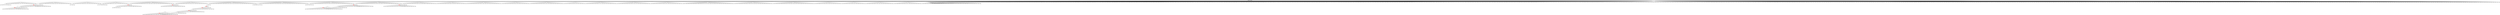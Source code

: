 digraph g {
	"60" -> "61";
	"61" [label="7"];
	"53" -> "54";
	"54" [color=indianred1, style=filled, label="40"];
	"52" -> "53";
	"53" [label="3"];
	"52" -> "55";
	"55" [label="20"];
	"51" -> "52";
	"52" [color=indianred1, style=filled, label="31"];
	"50" -> "51";
	"51" [label="40"];
	"50" -> "56";
	"56" [label="25"];
	"47" -> "48";
	"48" [label="9"];
	"41" -> "42";
	"42" [label="8"];
	"39" -> "40";
	"40" [label="23"];
	"38" -> "39";
	"39" [color=indianred1, style=filled, label="18"];
	"37" -> "38";
	"38" [label="19"];
	"35" -> "36";
	"36" [color=indianred1, style=filled, label="45"];
	"34" -> "35";
	"35" [label="2"];
	"27" -> "28";
	"28" [color=indianred1, style=filled, label="12"];
	"25" -> "26";
	"26" [label="36"];
	"25" -> "27";
	"27" [label="24"];
	"24" -> "25";
	"25" [color=indianred1, style=filled, label="27"];
	"23" -> "24";
	"24" [label="12"];
	"22" -> "23";
	"23" [color=indianred1, style=filled, label="14"];
	"21" -> "22";
	"22" [color=indianred1, style=filled, label="35"];
	"20" -> "21";
	"21" [label="27"];
	"19" -> "20";
	"20" [label="14"];
	"14" -> "15";
	"15" [label="33"];
	"14" -> "16";
	"16" [label="30"];
	"12" -> "13";
	"13" [label="4"];
	"9" -> "10";
	"10" [color=indianred1, style=filled, label="6"];
	"8" -> "9";
	"9" [label="1"];
	"8" -> "11";
	"11" [label="22"];
	"7" -> "8";
	"8" [color=indianred1, style=filled, label="50"];
	"6" -> "7";
	"7" [label="6"];
	"4" -> "5";
	"5" [color=indianred1, style=filled, label="32"];
	"3" -> "4";
	"4" [label="28"];
	"0" -> "1";
	"1" [label="17"];
	"0" -> "2";
	"2" [label="47"];
	"0" -> "3";
	"3" [label="32"];
	"0" -> "6";
	"6" [label="50"];
	"0" -> "12";
	"12" [label="10"];
	"0" -> "14";
	"14" [label="39"];
	"0" -> "17";
	"17" [label="34"];
	"0" -> "18";
	"18" [label="29"];
	"0" -> "19";
	"19" [label="35"];
	"0" -> "29";
	"29" [label="21"];
	"0" -> "30";
	"30" [label="13"];
	"0" -> "31";
	"31" [label="44"];
	"0" -> "32";
	"32" [label="43"];
	"0" -> "33";
	"33" [label="48"];
	"0" -> "34";
	"34" [label="45"];
	"0" -> "37";
	"37" [label="18"];
	"0" -> "41";
	"41" [label="46"];
	"0" -> "43";
	"43" [label="26"];
	"0" -> "44";
	"44" [label="49"];
	"0" -> "45";
	"45" [label="38"];
	"0" -> "46";
	"46" [label="41"];
	"0" -> "47";
	"47" [label="15"];
	"0" -> "49";
	"49" [label="16"];
	"0" -> "50";
	"50" [label="31"];
	"0" -> "57";
	"57" [label="42"];
	"0" -> "58";
	"58" [label="11"];
	"0" -> "59";
	"59" [label="5"];
	"0" -> "60";
	"60" [label="37"];
	"0" [label="germline"];
	"0" -> "cell1";
	"cell1" [shape=box];
	"0" -> "cell2";
	"cell2" [shape=box];
	"44" -> "cell3";
	"cell3" [shape=box];
	"37" -> "cell4";
	"cell4" [shape=box];
	"0" -> "cell5";
	"cell5" [shape=box];
	"0" -> "cell6";
	"cell6" [shape=box];
	"52" -> "cell7";
	"cell7" [shape=box];
	"0" -> "cell8";
	"cell8" [shape=box];
	"0" -> "cell9";
	"cell9" [shape=box];
	"0" -> "cell10";
	"cell10" [shape=box];
	"0" -> "cell11";
	"cell11" [shape=box];
	"42" -> "cell12";
	"cell12" [shape=box];
	"0" -> "cell13";
	"cell13" [shape=box];
	"0" -> "cell14";
	"cell14" [shape=box];
	"16" -> "cell15";
	"cell15" [shape=box];
	"22" -> "cell16";
	"cell16" [shape=box];
	"0" -> "cell17";
	"cell17" [shape=box];
	"6" -> "cell18";
	"cell18" [shape=box];
	"0" -> "cell19";
	"cell19" [shape=box];
	"0" -> "cell20";
	"cell20" [shape=box];
	"18" -> "cell21";
	"cell21" [shape=box];
	"45" -> "cell22";
	"cell22" [shape=box];
	"0" -> "cell23";
	"cell23" [shape=box];
	"0" -> "cell24";
	"cell24" [shape=box];
	"0" -> "cell25";
	"cell25" [shape=box];
	"0" -> "cell26";
	"cell26" [shape=box];
	"15" -> "cell27";
	"cell27" [shape=box];
	"61" -> "cell28";
	"cell28" [shape=box];
	"0" -> "cell29";
	"cell29" [shape=box];
	"54" -> "cell30";
	"cell30" [shape=box];
	"59" -> "cell31";
	"cell31" [shape=box];
	"0" -> "cell32";
	"cell32" [shape=box];
	"61" -> "cell33";
	"cell33" [shape=box];
	"0" -> "cell34";
	"cell34" [shape=box];
	"0" -> "cell35";
	"cell35" [shape=box];
	"0" -> "cell36";
	"cell36" [shape=box];
	"60" -> "cell37";
	"cell37" [shape=box];
	"2" -> "cell38";
	"cell38" [shape=box];
	"0" -> "cell39";
	"cell39" [shape=box];
	"57" -> "cell40";
	"cell40" [shape=box];
	"0" -> "cell41";
	"cell41" [shape=box];
	"12" -> "cell42";
	"cell42" [shape=box];
	"0" -> "cell43";
	"cell43" [shape=box];
	"5" -> "cell44";
	"cell44" [shape=box];
	"0" -> "cell45";
	"cell45" [shape=box];
	"30" -> "cell46";
	"cell46" [shape=box];
	"54" -> "cell47";
	"cell47" [shape=box];
	"0" -> "cell48";
	"cell48" [shape=box];
	"0" -> "cell49";
	"cell49" [shape=box];
	"0" -> "cell50";
	"cell50" [shape=box];
	"0" -> "cell51";
	"cell51" [shape=box];
	"0" -> "cell52";
	"cell52" [shape=box];
	"30" -> "cell53";
	"cell53" [shape=box];
	"0" -> "cell54";
	"cell54" [shape=box];
	"0" -> "cell55";
	"cell55" [shape=box];
	"0" -> "cell56";
	"cell56" [shape=box];
	"28" -> "cell57";
	"cell57" [shape=box];
	"18" -> "cell58";
	"cell58" [shape=box];
	"0" -> "cell59";
	"cell59" [shape=box];
	"0" -> "cell60";
	"cell60" [shape=box];
	"3" -> "cell61";
	"cell61" [shape=box];
	"0" -> "cell62";
	"cell62" [shape=box];
	"59" -> "cell63";
	"cell63" [shape=box];
	"0" -> "cell64";
	"cell64" [shape=box];
	"19" -> "cell65";
	"cell65" [shape=box];
	"0" -> "cell66";
	"cell66" [shape=box];
	"0" -> "cell67";
	"cell67" [shape=box];
	"0" -> "cell68";
	"cell68" [shape=box];
	"18" -> "cell69";
	"cell69" [shape=box];
	"61" -> "cell70";
	"cell70" [shape=box];
	"6" -> "cell71";
	"cell71" [shape=box];
	"58" -> "cell72";
	"cell72" [shape=box];
	"43" -> "cell73";
	"cell73" [shape=box];
	"0" -> "cell74";
	"cell74" [shape=box];
	"8" -> "cell75";
	"cell75" [shape=box];
	"0" -> "cell76";
	"cell76" [shape=box];
	"6" -> "cell77";
	"cell77" [shape=box];
	"0" -> "cell78";
	"cell78" [shape=box];
	"0" -> "cell79";
	"cell79" [shape=box];
	"0" -> "cell80";
	"cell80" [shape=box];
	"0" -> "cell81";
	"cell81" [shape=box];
	"12" -> "cell82";
	"cell82" [shape=box];
	"0" -> "cell83";
	"cell83" [shape=box];
	"0" -> "cell84";
	"cell84" [shape=box];
	"6" -> "cell85";
	"cell85" [shape=box];
	"54" -> "cell86";
	"cell86" [shape=box];
	"44" -> "cell87";
	"cell87" [shape=box];
	"6" -> "cell88";
	"cell88" [shape=box];
	"44" -> "cell89";
	"cell89" [shape=box];
	"43" -> "cell90";
	"cell90" [shape=box];
	"50" -> "cell91";
	"cell91" [shape=box];
	"0" -> "cell92";
	"cell92" [shape=box];
	"27" -> "cell93";
	"cell93" [shape=box];
	"14" -> "cell94";
	"cell94" [shape=box];
	"0" -> "cell95";
	"cell95" [shape=box];
	"0" -> "cell96";
	"cell96" [shape=box];
	"50" -> "cell97";
	"cell97" [shape=box];
	"0" -> "cell98";
	"cell98" [shape=box];
	"8" -> "cell99";
	"cell99" [shape=box];
	"0" -> "cell100";
	"cell100" [shape=box];
	"0" -> "cell101";
	"cell101" [shape=box];
	"0" -> "cell102";
	"cell102" [shape=box];
	"0" -> "cell103";
	"cell103" [shape=box];
	"36" -> "cell104";
	"cell104" [shape=box];
	"0" -> "cell105";
	"cell105" [shape=box];
	"0" -> "cell106";
	"cell106" [shape=box];
	"12" -> "cell107";
	"cell107" [shape=box];
	"0" -> "cell108";
	"cell108" [shape=box];
	"0" -> "cell109";
	"cell109" [shape=box];
	"0" -> "cell110";
	"cell110" [shape=box];
	"50" -> "cell111";
	"cell111" [shape=box];
	"41" -> "cell112";
	"cell112" [shape=box];
	"0" -> "cell113";
	"cell113" [shape=box];
	"28" -> "cell114";
	"cell114" [shape=box];
	"47" -> "cell115";
	"cell115" [shape=box];
	"17" -> "cell116";
	"cell116" [shape=box];
	"42" -> "cell117";
	"cell117" [shape=box];
	"3" -> "cell118";
	"cell118" [shape=box];
	"0" -> "cell119";
	"cell119" [shape=box];
	"0" -> "cell120";
	"cell120" [shape=box];
	"60" -> "cell121";
	"cell121" [shape=box];
	"0" -> "cell122";
	"cell122" [shape=box];
	"0" -> "cell123";
	"cell123" [shape=box];
	"17" -> "cell124";
	"cell124" [shape=box];
	"10" -> "cell125";
	"cell125" [shape=box];
	"37" -> "cell126";
	"cell126" [shape=box];
	"43" -> "cell127";
	"cell127" [shape=box];
	"43" -> "cell128";
	"cell128" [shape=box];
	"0" -> "cell129";
	"cell129" [shape=box];
	"0" -> "cell130";
	"cell130" [shape=box];
	"49" -> "cell131";
	"cell131" [shape=box];
	"0" -> "cell132";
	"cell132" [shape=box];
	"58" -> "cell133";
	"cell133" [shape=box];
	"6" -> "cell134";
	"cell134" [shape=box];
	"19" -> "cell135";
	"cell135" [shape=box];
	"8" -> "cell136";
	"cell136" [shape=box];
	"0" -> "cell137";
	"cell137" [shape=box];
	"19" -> "cell138";
	"cell138" [shape=box];
	"0" -> "cell139";
	"cell139" [shape=box];
	"0" -> "cell140";
	"cell140" [shape=box];
	"0" -> "cell141";
	"cell141" [shape=box];
	"0" -> "cell142";
	"cell142" [shape=box];
	"2" -> "cell143";
	"cell143" [shape=box];
	"5" -> "cell144";
	"cell144" [shape=box];
	"44" -> "cell145";
	"cell145" [shape=box];
	"1" -> "cell146";
	"cell146" [shape=box];
	"0" -> "cell147";
	"cell147" [shape=box];
	"31" -> "cell148";
	"cell148" [shape=box];
	"28" -> "cell149";
	"cell149" [shape=box];
	"30" -> "cell150";
	"cell150" [shape=box];
	"0" -> "cell151";
	"cell151" [shape=box];
	"0" -> "cell152";
	"cell152" [shape=box];
	"30" -> "cell153";
	"cell153" [shape=box];
	"45" -> "cell154";
	"cell154" [shape=box];
	"17" -> "cell155";
	"cell155" [shape=box];
	"0" -> "cell156";
	"cell156" [shape=box];
	"37" -> "cell157";
	"cell157" [shape=box];
	"46" -> "cell158";
	"cell158" [shape=box];
	"0" -> "cell159";
	"cell159" [shape=box];
	"0" -> "cell160";
	"cell160" [shape=box];
	"0" -> "cell161";
	"cell161" [shape=box];
	"17" -> "cell162";
	"cell162" [shape=box];
	"0" -> "cell163";
	"cell163" [shape=box];
	"31" -> "cell164";
	"cell164" [shape=box];
	"29" -> "cell165";
	"cell165" [shape=box];
	"43" -> "cell166";
	"cell166" [shape=box];
	"29" -> "cell167";
	"cell167" [shape=box];
	"25" -> "cell168";
	"cell168" [shape=box];
	"5" -> "cell169";
	"cell169" [shape=box];
	"0" -> "cell170";
	"cell170" [shape=box];
	"0" -> "cell171";
	"cell171" [shape=box];
	"0" -> "cell172";
	"cell172" [shape=box];
	"0" -> "cell173";
	"cell173" [shape=box];
	"0" -> "cell174";
	"cell174" [shape=box];
	"19" -> "cell175";
	"cell175" [shape=box];
	"52" -> "cell176";
	"cell176" [shape=box];
	"61" -> "cell177";
	"cell177" [shape=box];
	"25" -> "cell178";
	"cell178" [shape=box];
	"0" -> "cell179";
	"cell179" [shape=box];
	"3" -> "cell180";
	"cell180" [shape=box];
	"0" -> "cell181";
	"cell181" [shape=box];
	"8" -> "cell182";
	"cell182" [shape=box];
	"18" -> "cell183";
	"cell183" [shape=box];
	"14" -> "cell184";
	"cell184" [shape=box];
	"6" -> "cell185";
	"cell185" [shape=box];
	"34" -> "cell186";
	"cell186" [shape=box];
	"0" -> "cell187";
	"cell187" [shape=box];
	"0" -> "cell188";
	"cell188" [shape=box];
	"0" -> "cell189";
	"cell189" [shape=box];
	"0" -> "cell190";
	"cell190" [shape=box];
	"0" -> "cell191";
	"cell191" [shape=box];
	"61" -> "cell192";
	"cell192" [shape=box];
	"39" -> "cell193";
	"cell193" [shape=box];
	"0" -> "cell194";
	"cell194" [shape=box];
	"6" -> "cell195";
	"cell195" [shape=box];
	"12" -> "cell196";
	"cell196" [shape=box];
	"40" -> "cell197";
	"cell197" [shape=box];
	"30" -> "cell198";
	"cell198" [shape=box];
	"32" -> "cell199";
	"cell199" [shape=box];
	"0" -> "cell200";
	"cell200" [shape=box];
	"0" -> "cell201";
	"cell201" [shape=box];
	"14" -> "cell202";
	"cell202" [shape=box];
	"0" -> "cell203";
	"cell203" [shape=box];
	"5" -> "cell204";
	"cell204" [shape=box];
	"37" -> "cell205";
	"cell205" [shape=box];
	"0" -> "cell206";
	"cell206" [shape=box];
	"0" -> "cell207";
	"cell207" [shape=box];
	"0" -> "cell208";
	"cell208" [shape=box];
	"0" -> "cell209";
	"cell209" [shape=box];
	"0" -> "cell210";
	"cell210" [shape=box];
	"0" -> "cell211";
	"cell211" [shape=box];
	"43" -> "cell212";
	"cell212" [shape=box];
	"60" -> "cell213";
	"cell213" [shape=box];
	"0" -> "cell214";
	"cell214" [shape=box];
	"1" -> "cell215";
	"cell215" [shape=box];
	"46" -> "cell216";
	"cell216" [shape=box];
	"0" -> "cell217";
	"cell217" [shape=box];
	"0" -> "cell218";
	"cell218" [shape=box];
	"14" -> "cell219";
	"cell219" [shape=box];
	"28" -> "cell220";
	"cell220" [shape=box];
	"0" -> "cell221";
	"cell221" [shape=box];
	"0" -> "cell222";
	"cell222" [shape=box];
	"0" -> "cell223";
	"cell223" [shape=box];
	"44" -> "cell224";
	"cell224" [shape=box];
	"2" -> "cell225";
	"cell225" [shape=box];
	"0" -> "cell226";
	"cell226" [shape=box];
	"0" -> "cell227";
	"cell227" [shape=box];
	"1" -> "cell228";
	"cell228" [shape=box];
	"1" -> "cell229";
	"cell229" [shape=box];
	"33" -> "cell230";
	"cell230" [shape=box];
	"19" -> "cell231";
	"cell231" [shape=box];
	"34" -> "cell232";
	"cell232" [shape=box];
	"0" -> "cell233";
	"cell233" [shape=box];
	"18" -> "cell234";
	"cell234" [shape=box];
	"0" -> "cell235";
	"cell235" [shape=box];
	"0" -> "cell236";
	"cell236" [shape=box];
	"57" -> "cell237";
	"cell237" [shape=box];
	"57" -> "cell238";
	"cell238" [shape=box];
	"42" -> "cell239";
	"cell239" [shape=box];
	"47" -> "cell240";
	"cell240" [shape=box];
	"12" -> "cell241";
	"cell241" [shape=box];
	"0" -> "cell242";
	"cell242" [shape=box];
	"14" -> "cell243";
	"cell243" [shape=box];
	"0" -> "cell244";
	"cell244" [shape=box];
	"0" -> "cell245";
	"cell245" [shape=box];
	"0" -> "cell246";
	"cell246" [shape=box];
	"0" -> "cell247";
	"cell247" [shape=box];
	"1" -> "cell248";
	"cell248" [shape=box];
	"52" -> "cell249";
	"cell249" [shape=box];
	"23" -> "cell250";
	"cell250" [shape=box];
	"0" -> "cell251";
	"cell251" [shape=box];
	"17" -> "cell252";
	"cell252" [shape=box];
	"47" -> "cell253";
	"cell253" [shape=box];
	"0" -> "cell254";
	"cell254" [shape=box];
	"10" -> "cell255";
	"cell255" [shape=box];
	"32" -> "cell256";
	"cell256" [shape=box];
	"18" -> "cell257";
	"cell257" [shape=box];
	"0" -> "cell258";
	"cell258" [shape=box];
	"0" -> "cell259";
	"cell259" [shape=box];
	"36" -> "cell260";
	"cell260" [shape=box];
	"31" -> "cell261";
	"cell261" [shape=box];
	"0" -> "cell262";
	"cell262" [shape=box];
	"8" -> "cell263";
	"cell263" [shape=box];
	"0" -> "cell264";
	"cell264" [shape=box];
	"0" -> "cell265";
	"cell265" [shape=box];
	"44" -> "cell266";
	"cell266" [shape=box];
	"0" -> "cell267";
	"cell267" [shape=box];
	"5" -> "cell268";
	"cell268" [shape=box];
	"25" -> "cell269";
	"cell269" [shape=box];
	"0" -> "cell270";
	"cell270" [shape=box];
	"0" -> "cell271";
	"cell271" [shape=box];
	"48" -> "cell272";
	"cell272" [shape=box];
	"0" -> "cell273";
	"cell273" [shape=box];
	"6" -> "cell274";
	"cell274" [shape=box];
	"0" -> "cell275";
	"cell275" [shape=box];
	"0" -> "cell276";
	"cell276" [shape=box];
	"0" -> "cell277";
	"cell277" [shape=box];
	"14" -> "cell278";
	"cell278" [shape=box];
	"0" -> "cell279";
	"cell279" [shape=box];
	"49" -> "cell280";
	"cell280" [shape=box];
	"0" -> "cell281";
	"cell281" [shape=box];
	"0" -> "cell282";
	"cell282" [shape=box];
	"44" -> "cell283";
	"cell283" [shape=box];
	"45" -> "cell284";
	"cell284" [shape=box];
	"8" -> "cell285";
	"cell285" [shape=box];
	"46" -> "cell286";
	"cell286" [shape=box];
	"0" -> "cell287";
	"cell287" [shape=box];
	"0" -> "cell288";
	"cell288" [shape=box];
	"0" -> "cell289";
	"cell289" [shape=box];
	"0" -> "cell290";
	"cell290" [shape=box];
	"7" -> "cell291";
	"cell291" [shape=box];
	"47" -> "cell292";
	"cell292" [shape=box];
	"0" -> "cell293";
	"cell293" [shape=box];
	"0" -> "cell294";
	"cell294" [shape=box];
	"36" -> "cell295";
	"cell295" [shape=box];
	"14" -> "cell296";
	"cell296" [shape=box];
	"0" -> "cell297";
	"cell297" [shape=box];
	"2" -> "cell298";
	"cell298" [shape=box];
	"38" -> "cell299";
	"cell299" [shape=box];
	"0" -> "cell300";
	"cell300" [shape=box];
	"0" -> "cell301";
	"cell301" [shape=box];
	"0" -> "cell302";
	"cell302" [shape=box];
	"0" -> "cell303";
	"cell303" [shape=box];
	"0" -> "cell304";
	"cell304" [shape=box];
	"0" -> "cell305";
	"cell305" [shape=box];
	"0" -> "cell306";
	"cell306" [shape=box];
	"32" -> "cell307";
	"cell307" [shape=box];
	"37" -> "cell308";
	"cell308" [shape=box];
	"0" -> "cell309";
	"cell309" [shape=box];
	"0" -> "cell310";
	"cell310" [shape=box];
	"47" -> "cell311";
	"cell311" [shape=box];
	"0" -> "cell312";
	"cell312" [shape=box];
	"0" -> "cell313";
	"cell313" [shape=box];
	"0" -> "cell314";
	"cell314" [shape=box];
	"20" -> "cell315";
	"cell315" [shape=box];
	"0" -> "cell316";
	"cell316" [shape=box];
	"9" -> "cell317";
	"cell317" [shape=box];
	"0" -> "cell318";
	"cell318" [shape=box];
	"0" -> "cell319";
	"cell319" [shape=box];
	"0" -> "cell320";
	"cell320" [shape=box];
	"0" -> "cell321";
	"cell321" [shape=box];
	"0" -> "cell322";
	"cell322" [shape=box];
	"0" -> "cell323";
	"cell323" [shape=box];
	"0" -> "cell324";
	"cell324" [shape=box];
	"0" -> "cell325";
	"cell325" [shape=box];
	"12" -> "cell326";
	"cell326" [shape=box];
	"0" -> "cell327";
	"cell327" [shape=box];
	"34" -> "cell328";
	"cell328" [shape=box];
	"0" -> "cell329";
	"cell329" [shape=box];
	"0" -> "cell330";
	"cell330" [shape=box];
	"37" -> "cell331";
	"cell331" [shape=box];
	"44" -> "cell332";
	"cell332" [shape=box];
	"0" -> "cell333";
	"cell333" [shape=box];
	"5" -> "cell334";
	"cell334" [shape=box];
	"0" -> "cell335";
	"cell335" [shape=box];
	"17" -> "cell336";
	"cell336" [shape=box];
	"3" -> "cell337";
	"cell337" [shape=box];
	"0" -> "cell338";
	"cell338" [shape=box];
	"0" -> "cell339";
	"cell339" [shape=box];
	"0" -> "cell340";
	"cell340" [shape=box];
	"3" -> "cell341";
	"cell341" [shape=box];
	"0" -> "cell342";
	"cell342" [shape=box];
	"0" -> "cell343";
	"cell343" [shape=box];
	"0" -> "cell344";
	"cell344" [shape=box];
	"0" -> "cell345";
	"cell345" [shape=box];
	"12" -> "cell346";
	"cell346" [shape=box];
	"0" -> "cell347";
	"cell347" [shape=box];
	"36" -> "cell348";
	"cell348" [shape=box];
	"0" -> "cell349";
	"cell349" [shape=box];
	"0" -> "cell350";
	"cell350" [shape=box];
	"43" -> "cell351";
	"cell351" [shape=box];
	"59" -> "cell352";
	"cell352" [shape=box];
	"0" -> "cell353";
	"cell353" [shape=box];
	"52" -> "cell354";
	"cell354" [shape=box];
	"0" -> "cell355";
	"cell355" [shape=box];
	"60" -> "cell356";
	"cell356" [shape=box];
	"9" -> "cell357";
	"cell357" [shape=box];
	"18" -> "cell358";
	"cell358" [shape=box];
	"49" -> "cell359";
	"cell359" [shape=box];
	"31" -> "cell360";
	"cell360" [shape=box];
	"6" -> "cell361";
	"cell361" [shape=box];
	"0" -> "cell362";
	"cell362" [shape=box];
	"0" -> "cell363";
	"cell363" [shape=box];
	"23" -> "cell364";
	"cell364" [shape=box];
	"0" -> "cell365";
	"cell365" [shape=box];
	"0" -> "cell366";
	"cell366" [shape=box];
	"5" -> "cell367";
	"cell367" [shape=box];
	"45" -> "cell368";
	"cell368" [shape=box];
	"37" -> "cell369";
	"cell369" [shape=box];
	"0" -> "cell370";
	"cell370" [shape=box];
	"33" -> "cell371";
	"cell371" [shape=box];
	"0" -> "cell372";
	"cell372" [shape=box];
	"0" -> "cell373";
	"cell373" [shape=box];
	"32" -> "cell374";
	"cell374" [shape=box];
	"23" -> "cell375";
	"cell375" [shape=box];
	"0" -> "cell376";
	"cell376" [shape=box];
	"0" -> "cell377";
	"cell377" [shape=box];
	"24" -> "cell378";
	"cell378" [shape=box];
	"49" -> "cell379";
	"cell379" [shape=box];
	"0" -> "cell380";
	"cell380" [shape=box];
	"0" -> "cell381";
	"cell381" [shape=box];
	"0" -> "cell382";
	"cell382" [shape=box];
	"0" -> "cell383";
	"cell383" [shape=box];
	"18" -> "cell384";
	"cell384" [shape=box];
	"39" -> "cell385";
	"cell385" [shape=box];
	"0" -> "cell386";
	"cell386" [shape=box];
	"0" -> "cell387";
	"cell387" [shape=box];
	"50" -> "cell388";
	"cell388" [shape=box];
	"57" -> "cell389";
	"cell389" [shape=box];
	"1" -> "cell390";
	"cell390" [shape=box];
	"0" -> "cell391";
	"cell391" [shape=box];
	"33" -> "cell392";
	"cell392" [shape=box];
	"37" -> "cell393";
	"cell393" [shape=box];
	"19" -> "cell394";
	"cell394" [shape=box];
	"33" -> "cell395";
	"cell395" [shape=box];
	"0" -> "cell396";
	"cell396" [shape=box];
	"0" -> "cell397";
	"cell397" [shape=box];
	"0" -> "cell398";
	"cell398" [shape=box];
	"0" -> "cell399";
	"cell399" [shape=box];
	"0" -> "cell400";
	"cell400" [shape=box];
	"0" -> "cell401";
	"cell401" [shape=box];
	"19" -> "cell402";
	"cell402" [shape=box];
	"14" -> "cell403";
	"cell403" [shape=box];
	"0" -> "cell404";
	"cell404" [shape=box];
	"0" -> "cell405";
	"cell405" [shape=box];
	"33" -> "cell406";
	"cell406" [shape=box];
	"0" -> "cell407";
	"cell407" [shape=box];
	"0" -> "cell408";
	"cell408" [shape=box];
	"33" -> "cell409";
	"cell409" [shape=box];
	"29" -> "cell410";
	"cell410" [shape=box];
	"0" -> "cell411";
	"cell411" [shape=box];
	"46" -> "cell412";
	"cell412" [shape=box];
	"14" -> "cell413";
	"cell413" [shape=box];
	"0" -> "cell414";
	"cell414" [shape=box];
	"0" -> "cell415";
	"cell415" [shape=box];
	"22" -> "cell416";
	"cell416" [shape=box];
	"0" -> "cell417";
	"cell417" [shape=box];
	"0" -> "cell418";
	"cell418" [shape=box];
	"31" -> "cell419";
	"cell419" [shape=box];
	"0" -> "cell420";
	"cell420" [shape=box];
	"30" -> "cell421";
	"cell421" [shape=box];
	"0" -> "cell422";
	"cell422" [shape=box];
	"5" -> "cell423";
	"cell423" [shape=box];
	"0" -> "cell424";
	"cell424" [shape=box];
	"6" -> "cell425";
	"cell425" [shape=box];
	"47" -> "cell426";
	"cell426" [shape=box];
	"5" -> "cell427";
	"cell427" [shape=box];
	"0" -> "cell428";
	"cell428" [shape=box];
	"0" -> "cell429";
	"cell429" [shape=box];
	"55" -> "cell430";
	"cell430" [shape=box];
	"19" -> "cell431";
	"cell431" [shape=box];
	"37" -> "cell432";
	"cell432" [shape=box];
	"0" -> "cell433";
	"cell433" [shape=box];
	"0" -> "cell434";
	"cell434" [shape=box];
	"0" -> "cell435";
	"cell435" [shape=box];
	"0" -> "cell436";
	"cell436" [shape=box];
	"0" -> "cell437";
	"cell437" [shape=box];
	"18" -> "cell438";
	"cell438" [shape=box];
	"34" -> "cell439";
	"cell439" [shape=box];
	"14" -> "cell440";
	"cell440" [shape=box];
	"6" -> "cell441";
	"cell441" [shape=box];
	"5" -> "cell442";
	"cell442" [shape=box];
	"0" -> "cell443";
	"cell443" [shape=box];
	"0" -> "cell444";
	"cell444" [shape=box];
	"0" -> "cell445";
	"cell445" [shape=box];
	"6" -> "cell446";
	"cell446" [shape=box];
	"37" -> "cell447";
	"cell447" [shape=box];
	"0" -> "cell448";
	"cell448" [shape=box];
	"31" -> "cell449";
	"cell449" [shape=box];
	"0" -> "cell450";
	"cell450" [shape=box];
	"0" -> "cell451";
	"cell451" [shape=box];
	"0" -> "cell452";
	"cell452" [shape=box];
	"0" -> "cell453";
	"cell453" [shape=box];
	"0" -> "cell454";
	"cell454" [shape=box];
	"50" -> "cell455";
	"cell455" [shape=box];
	"0" -> "cell456";
	"cell456" [shape=box];
	"12" -> "cell457";
	"cell457" [shape=box];
	"0" -> "cell458";
	"cell458" [shape=box];
	"0" -> "cell459";
	"cell459" [shape=box];
	"8" -> "cell460";
	"cell460" [shape=box];
	"18" -> "cell461";
	"cell461" [shape=box];
	"2" -> "cell462";
	"cell462" [shape=box];
	"59" -> "cell463";
	"cell463" [shape=box];
	"0" -> "cell464";
	"cell464" [shape=box];
	"0" -> "cell465";
	"cell465" [shape=box];
	"33" -> "cell466";
	"cell466" [shape=box];
	"0" -> "cell467";
	"cell467" [shape=box];
	"0" -> "cell468";
	"cell468" [shape=box];
	"19" -> "cell469";
	"cell469" [shape=box];
	"0" -> "cell470";
	"cell470" [shape=box];
	"0" -> "cell471";
	"cell471" [shape=box];
	"0" -> "cell472";
	"cell472" [shape=box];
	"57" -> "cell473";
	"cell473" [shape=box];
	"45" -> "cell474";
	"cell474" [shape=box];
	"0" -> "cell475";
	"cell475" [shape=box];
	"0" -> "cell476";
	"cell476" [shape=box];
	"0" -> "cell477";
	"cell477" [shape=box];
	"11" -> "cell478";
	"cell478" [shape=box];
	"0" -> "cell479";
	"cell479" [shape=box];
	"57" -> "cell480";
	"cell480" [shape=box];
	"6" -> "cell481";
	"cell481" [shape=box];
	"0" -> "cell482";
	"cell482" [shape=box];
	"0" -> "cell483";
	"cell483" [shape=box];
	"0" -> "cell484";
	"cell484" [shape=box];
	"0" -> "cell485";
	"cell485" [shape=box];
	"0" -> "cell486";
	"cell486" [shape=box];
	"46" -> "cell487";
	"cell487" [shape=box];
	"14" -> "cell488";
	"cell488" [shape=box];
	"0" -> "cell489";
	"cell489" [shape=box];
	"0" -> "cell490";
	"cell490" [shape=box];
	"0" -> "cell491";
	"cell491" [shape=box];
	"0" -> "cell492";
	"cell492" [shape=box];
	"19" -> "cell493";
	"cell493" [shape=box];
	"0" -> "cell494";
	"cell494" [shape=box];
	"17" -> "cell495";
	"cell495" [shape=box];
	"33" -> "cell496";
	"cell496" [shape=box];
	"2" -> "cell497";
	"cell497" [shape=box];
	"0" -> "cell498";
	"cell498" [shape=box];
	"41" -> "cell499";
	"cell499" [shape=box];
	"39" -> "cell500";
	"cell500" [shape=box];
	"50" -> "cell501";
	"cell501" [shape=box];
	"22" -> "cell502";
	"cell502" [shape=box];
	"0" -> "cell503";
	"cell503" [shape=box];
	"60" -> "cell504";
	"cell504" [shape=box];
	"0" -> "cell505";
	"cell505" [shape=box];
	"41" -> "cell506";
	"cell506" [shape=box];
	"2" -> "cell507";
	"cell507" [shape=box];
	"0" -> "cell508";
	"cell508" [shape=box];
	"0" -> "cell509";
	"cell509" [shape=box];
	"0" -> "cell510";
	"cell510" [shape=box];
	"50" -> "cell511";
	"cell511" [shape=box];
	"44" -> "cell512";
	"cell512" [shape=box];
	"0" -> "cell513";
	"cell513" [shape=box];
	"2" -> "cell514";
	"cell514" [shape=box];
	"0" -> "cell515";
	"cell515" [shape=box];
	"10" -> "cell516";
	"cell516" [shape=box];
	"6" -> "cell517";
	"cell517" [shape=box];
	"31" -> "cell518";
	"cell518" [shape=box];
	"30" -> "cell519";
	"cell519" [shape=box];
	"18" -> "cell520";
	"cell520" [shape=box];
	"19" -> "cell521";
	"cell521" [shape=box];
	"0" -> "cell522";
	"cell522" [shape=box];
	"41" -> "cell523";
	"cell523" [shape=box];
	"0" -> "cell524";
	"cell524" [shape=box];
	"0" -> "cell525";
	"cell525" [shape=box];
	"3" -> "cell526";
	"cell526" [shape=box];
	"19" -> "cell527";
	"cell527" [shape=box];
	"55" -> "cell528";
	"cell528" [shape=box];
	"0" -> "cell529";
	"cell529" [shape=box];
	"0" -> "cell530";
	"cell530" [shape=box];
	"31" -> "cell531";
	"cell531" [shape=box];
	"0" -> "cell532";
	"cell532" [shape=box];
	"0" -> "cell533";
	"cell533" [shape=box];
	"49" -> "cell534";
	"cell534" [shape=box];
	"0" -> "cell535";
	"cell535" [shape=box];
	"17" -> "cell536";
	"cell536" [shape=box];
	"0" -> "cell537";
	"cell537" [shape=box];
	"0" -> "cell538";
	"cell538" [shape=box];
	"0" -> "cell539";
	"cell539" [shape=box];
	"1" -> "cell540";
	"cell540" [shape=box];
	"37" -> "cell541";
	"cell541" [shape=box];
	"0" -> "cell542";
	"cell542" [shape=box];
	"38" -> "cell543";
	"cell543" [shape=box];
	"3" -> "cell544";
	"cell544" [shape=box];
	"0" -> "cell545";
	"cell545" [shape=box];
	"0" -> "cell546";
	"cell546" [shape=box];
	"44" -> "cell547";
	"cell547" [shape=box];
	"0" -> "cell548";
	"cell548" [shape=box];
	"3" -> "cell549";
	"cell549" [shape=box];
	"0" -> "cell550";
	"cell550" [shape=box];
	"0" -> "cell551";
	"cell551" [shape=box];
	"0" -> "cell552";
	"cell552" [shape=box];
	"0" -> "cell553";
	"cell553" [shape=box];
	"19" -> "cell554";
	"cell554" [shape=box];
	"8" -> "cell555";
	"cell555" [shape=box];
	"59" -> "cell556";
	"cell556" [shape=box];
	"0" -> "cell557";
	"cell557" [shape=box];
	"0" -> "cell558";
	"cell558" [shape=box];
	"55" -> "cell559";
	"cell559" [shape=box];
	"0" -> "cell560";
	"cell560" [shape=box];
	"0" -> "cell561";
	"cell561" [shape=box];
	"3" -> "cell562";
	"cell562" [shape=box];
	"10" -> "cell563";
	"cell563" [shape=box];
	"0" -> "cell564";
	"cell564" [shape=box];
	"1" -> "cell565";
	"cell565" [shape=box];
	"0" -> "cell566";
	"cell566" [shape=box];
	"0" -> "cell567";
	"cell567" [shape=box];
	"58" -> "cell568";
	"cell568" [shape=box];
	"29" -> "cell569";
	"cell569" [shape=box];
	"0" -> "cell570";
	"cell570" [shape=box];
	"32" -> "cell571";
	"cell571" [shape=box];
	"0" -> "cell572";
	"cell572" [shape=box];
	"0" -> "cell573";
	"cell573" [shape=box];
	"33" -> "cell574";
	"cell574" [shape=box];
	"0" -> "cell575";
	"cell575" [shape=box];
	"0" -> "cell576";
	"cell576" [shape=box];
	"0" -> "cell577";
	"cell577" [shape=box];
	"0" -> "cell578";
	"cell578" [shape=box];
	"59" -> "cell579";
	"cell579" [shape=box];
	"0" -> "cell580";
	"cell580" [shape=box];
	"3" -> "cell581";
	"cell581" [shape=box];
	"8" -> "cell582";
	"cell582" [shape=box];
	"26" -> "cell583";
	"cell583" [shape=box];
	"0" -> "cell584";
	"cell584" [shape=box];
	"0" -> "cell585";
	"cell585" [shape=box];
	"44" -> "cell586";
	"cell586" [shape=box];
	"0" -> "cell587";
	"cell587" [shape=box];
	"0" -> "cell588";
	"cell588" [shape=box];
	"44" -> "cell589";
	"cell589" [shape=box];
	"37" -> "cell590";
	"cell590" [shape=box];
	"0" -> "cell591";
	"cell591" [shape=box];
	"55" -> "cell592";
	"cell592" [shape=box];
	"0" -> "cell593";
	"cell593" [shape=box];
	"0" -> "cell594";
	"cell594" [shape=box];
	"33" -> "cell595";
	"cell595" [shape=box];
	"0" -> "cell596";
	"cell596" [shape=box];
	"0" -> "cell597";
	"cell597" [shape=box];
	"0" -> "cell598";
	"cell598" [shape=box];
	"41" -> "cell599";
	"cell599" [shape=box];
	"49" -> "cell600";
	"cell600" [shape=box];
	"36" -> "cell601";
	"cell601" [shape=box];
	"0" -> "cell602";
	"cell602" [shape=box];
	"26" -> "cell603";
	"cell603" [shape=box];
	"0" -> "cell604";
	"cell604" [shape=box];
	"0" -> "cell605";
	"cell605" [shape=box];
	"43" -> "cell606";
	"cell606" [shape=box];
	"0" -> "cell607";
	"cell607" [shape=box];
	"0" -> "cell608";
	"cell608" [shape=box];
	"36" -> "cell609";
	"cell609" [shape=box];
	"0" -> "cell610";
	"cell610" [shape=box];
	"0" -> "cell611";
	"cell611" [shape=box];
	"0" -> "cell612";
	"cell612" [shape=box];
	"47" -> "cell613";
	"cell613" [shape=box];
	"0" -> "cell614";
	"cell614" [shape=box];
	"30" -> "cell615";
	"cell615" [shape=box];
	"19" -> "cell616";
	"cell616" [shape=box];
	"0" -> "cell617";
	"cell617" [shape=box];
	"39" -> "cell618";
	"cell618" [shape=box];
	"0" -> "cell619";
	"cell619" [shape=box];
	"54" -> "cell620";
	"cell620" [shape=box];
	"0" -> "cell621";
	"cell621" [shape=box];
	"22" -> "cell622";
	"cell622" [shape=box];
	"0" -> "cell623";
	"cell623" [shape=box];
	"0" -> "cell624";
	"cell624" [shape=box];
	"25" -> "cell625";
	"cell625" [shape=box];
	"0" -> "cell626";
	"cell626" [shape=box];
	"41" -> "cell627";
	"cell627" [shape=box];
	"0" -> "cell628";
	"cell628" [shape=box];
	"0" -> "cell629";
	"cell629" [shape=box];
	"34" -> "cell630";
	"cell630" [shape=box];
	"57" -> "cell631";
	"cell631" [shape=box];
	"0" -> "cell632";
	"cell632" [shape=box];
	"61" -> "cell633";
	"cell633" [shape=box];
	"0" -> "cell634";
	"cell634" [shape=box];
	"37" -> "cell635";
	"cell635" [shape=box];
	"31" -> "cell636";
	"cell636" [shape=box];
	"28" -> "cell637";
	"cell637" [shape=box];
	"33" -> "cell638";
	"cell638" [shape=box];
	"0" -> "cell639";
	"cell639" [shape=box];
	"0" -> "cell640";
	"cell640" [shape=box];
	"52" -> "cell641";
	"cell641" [shape=box];
	"0" -> "cell642";
	"cell642" [shape=box];
	"0" -> "cell643";
	"cell643" [shape=box];
	"0" -> "cell644";
	"cell644" [shape=box];
	"3" -> "cell645";
	"cell645" [shape=box];
	"0" -> "cell646";
	"cell646" [shape=box];
	"0" -> "cell647";
	"cell647" [shape=box];
	"52" -> "cell648";
	"cell648" [shape=box];
	"2" -> "cell649";
	"cell649" [shape=box];
	"0" -> "cell650";
	"cell650" [shape=box];
	"0" -> "cell651";
	"cell651" [shape=box];
	"13" -> "cell652";
	"cell652" [shape=box];
	"27" -> "cell653";
	"cell653" [shape=box];
	"0" -> "cell654";
	"cell654" [shape=box];
	"0" -> "cell655";
	"cell655" [shape=box];
	"14" -> "cell656";
	"cell656" [shape=box];
	"0" -> "cell657";
	"cell657" [shape=box];
	"0" -> "cell658";
	"cell658" [shape=box];
	"0" -> "cell659";
	"cell659" [shape=box];
	"0" -> "cell660";
	"cell660" [shape=box];
	"0" -> "cell661";
	"cell661" [shape=box];
	"32" -> "cell662";
	"cell662" [shape=box];
	"58" -> "cell663";
	"cell663" [shape=box];
	"0" -> "cell664";
	"cell664" [shape=box];
	"39" -> "cell665";
	"cell665" [shape=box];
	"0" -> "cell666";
	"cell666" [shape=box];
	"28" -> "cell667";
	"cell667" [shape=box];
	"15" -> "cell668";
	"cell668" [shape=box];
	"36" -> "cell669";
	"cell669" [shape=box];
	"0" -> "cell670";
	"cell670" [shape=box];
	"49" -> "cell671";
	"cell671" [shape=box];
	"0" -> "cell672";
	"cell672" [shape=box];
	"0" -> "cell673";
	"cell673" [shape=box];
	"0" -> "cell674";
	"cell674" [shape=box];
	"40" -> "cell675";
	"cell675" [shape=box];
	"0" -> "cell676";
	"cell676" [shape=box];
	"0" -> "cell677";
	"cell677" [shape=box];
	"0" -> "cell678";
	"cell678" [shape=box];
	"6" -> "cell679";
	"cell679" [shape=box];
	"0" -> "cell680";
	"cell680" [shape=box];
	"35" -> "cell681";
	"cell681" [shape=box];
	"8" -> "cell682";
	"cell682" [shape=box];
	"0" -> "cell683";
	"cell683" [shape=box];
	"0" -> "cell684";
	"cell684" [shape=box];
	"0" -> "cell685";
	"cell685" [shape=box];
	"44" -> "cell686";
	"cell686" [shape=box];
	"0" -> "cell687";
	"cell687" [shape=box];
	"0" -> "cell688";
	"cell688" [shape=box];
	"1" -> "cell689";
	"cell689" [shape=box];
	"33" -> "cell690";
	"cell690" [shape=box];
	"0" -> "cell691";
	"cell691" [shape=box];
	"60" -> "cell692";
	"cell692" [shape=box];
	"0" -> "cell693";
	"cell693" [shape=box];
	"0" -> "cell694";
	"cell694" [shape=box];
	"0" -> "cell695";
	"cell695" [shape=box];
	"3" -> "cell696";
	"cell696" [shape=box];
	"18" -> "cell697";
	"cell697" [shape=box];
	"0" -> "cell698";
	"cell698" [shape=box];
	"3" -> "cell699";
	"cell699" [shape=box];
	"0" -> "cell700";
	"cell700" [shape=box];
	"41" -> "cell701";
	"cell701" [shape=box];
	"0" -> "cell702";
	"cell702" [shape=box];
	"41" -> "cell703";
	"cell703" [shape=box];
	"0" -> "cell704";
	"cell704" [shape=box];
	"23" -> "cell705";
	"cell705" [shape=box];
	"0" -> "cell706";
	"cell706" [shape=box];
	"0" -> "cell707";
	"cell707" [shape=box];
	"0" -> "cell708";
	"cell708" [shape=box];
	"1" -> "cell709";
	"cell709" [shape=box];
	"0" -> "cell710";
	"cell710" [shape=box];
	"0" -> "cell711";
	"cell711" [shape=box];
	"0" -> "cell712";
	"cell712" [shape=box];
	"0" -> "cell713";
	"cell713" [shape=box];
	"0" -> "cell714";
	"cell714" [shape=box];
	"56" -> "cell715";
	"cell715" [shape=box];
	"43" -> "cell716";
	"cell716" [shape=box];
	"0" -> "cell717";
	"cell717" [shape=box];
	"29" -> "cell718";
	"cell718" [shape=box];
	"3" -> "cell719";
	"cell719" [shape=box];
	"0" -> "cell720";
	"cell720" [shape=box];
	"12" -> "cell721";
	"cell721" [shape=box];
	"45" -> "cell722";
	"cell722" [shape=box];
	"12" -> "cell723";
	"cell723" [shape=box];
	"47" -> "cell724";
	"cell724" [shape=box];
	"0" -> "cell725";
	"cell725" [shape=box];
	"0" -> "cell726";
	"cell726" [shape=box];
	"6" -> "cell727";
	"cell727" [shape=box];
	"0" -> "cell728";
	"cell728" [shape=box];
	"27" -> "cell729";
	"cell729" [shape=box];
	"11" -> "cell730";
	"cell730" [shape=box];
	"32" -> "cell731";
	"cell731" [shape=box];
	"39" -> "cell732";
	"cell732" [shape=box];
	"6" -> "cell733";
	"cell733" [shape=box];
	"0" -> "cell734";
	"cell734" [shape=box];
	"46" -> "cell735";
	"cell735" [shape=box];
	"47" -> "cell736";
	"cell736" [shape=box];
	"12" -> "cell737";
	"cell737" [shape=box];
	"0" -> "cell738";
	"cell738" [shape=box];
	"0" -> "cell739";
	"cell739" [shape=box];
	"0" -> "cell740";
	"cell740" [shape=box];
	"26" -> "cell741";
	"cell741" [shape=box];
	"0" -> "cell742";
	"cell742" [shape=box];
	"6" -> "cell743";
	"cell743" [shape=box];
	"13" -> "cell744";
	"cell744" [shape=box];
	"0" -> "cell745";
	"cell745" [shape=box];
	"0" -> "cell746";
	"cell746" [shape=box];
	"0" -> "cell747";
	"cell747" [shape=box];
	"33" -> "cell748";
	"cell748" [shape=box];
	"0" -> "cell749";
	"cell749" [shape=box];
	"59" -> "cell750";
	"cell750" [shape=box];
	"0" -> "cell751";
	"cell751" [shape=box];
	"0" -> "cell752";
	"cell752" [shape=box];
	"0" -> "cell753";
	"cell753" [shape=box];
	"0" -> "cell754";
	"cell754" [shape=box];
	"36" -> "cell755";
	"cell755" [shape=box];
	"0" -> "cell756";
	"cell756" [shape=box];
	"0" -> "cell757";
	"cell757" [shape=box];
	"0" -> "cell758";
	"cell758" [shape=box];
	"56" -> "cell759";
	"cell759" [shape=box];
	"0" -> "cell760";
	"cell760" [shape=box];
	"0" -> "cell761";
	"cell761" [shape=box];
	"59" -> "cell762";
	"cell762" [shape=box];
	"52" -> "cell763";
	"cell763" [shape=box];
	"25" -> "cell764";
	"cell764" [shape=box];
	"0" -> "cell765";
	"cell765" [shape=box];
	"0" -> "cell766";
	"cell766" [shape=box];
	"0" -> "cell767";
	"cell767" [shape=box];
	"0" -> "cell768";
	"cell768" [shape=box];
	"0" -> "cell769";
	"cell769" [shape=box];
	"28" -> "cell770";
	"cell770" [shape=box];
	"30" -> "cell771";
	"cell771" [shape=box];
	"41" -> "cell772";
	"cell772" [shape=box];
	"28" -> "cell773";
	"cell773" [shape=box];
	"52" -> "cell774";
	"cell774" [shape=box];
	"6" -> "cell775";
	"cell775" [shape=box];
	"33" -> "cell776";
	"cell776" [shape=box];
	"0" -> "cell777";
	"cell777" [shape=box];
	"0" -> "cell778";
	"cell778" [shape=box];
	"23" -> "cell779";
	"cell779" [shape=box];
	"0" -> "cell780";
	"cell780" [shape=box];
	"30" -> "cell781";
	"cell781" [shape=box];
	"0" -> "cell782";
	"cell782" [shape=box];
	"39" -> "cell783";
	"cell783" [shape=box];
	"37" -> "cell784";
	"cell784" [shape=box];
	"39" -> "cell785";
	"cell785" [shape=box];
	"19" -> "cell786";
	"cell786" [shape=box];
	"0" -> "cell787";
	"cell787" [shape=box];
	"0" -> "cell788";
	"cell788" [shape=box];
	"0" -> "cell789";
	"cell789" [shape=box];
	"0" -> "cell790";
	"cell790" [shape=box];
	"0" -> "cell791";
	"cell791" [shape=box];
	"0" -> "cell792";
	"cell792" [shape=box];
	"33" -> "cell793";
	"cell793" [shape=box];
	"0" -> "cell794";
	"cell794" [shape=box];
	"0" -> "cell795";
	"cell795" [shape=box];
	"0" -> "cell796";
	"cell796" [shape=box];
	"2" -> "cell797";
	"cell797" [shape=box];
	"0" -> "cell798";
	"cell798" [shape=box];
	"0" -> "cell799";
	"cell799" [shape=box];
	"58" -> "cell800";
	"cell800" [shape=box];
	"4" -> "cell801";
	"cell801" [shape=box];
	"32" -> "cell802";
	"cell802" [shape=box];
	"5" -> "cell803";
	"cell803" [shape=box];
	"6" -> "cell804";
	"cell804" [shape=box];
	"43" -> "cell805";
	"cell805" [shape=box];
	"0" -> "cell806";
	"cell806" [shape=box];
	"8" -> "cell807";
	"cell807" [shape=box];
	"10" -> "cell808";
	"cell808" [shape=box];
	"0" -> "cell809";
	"cell809" [shape=box];
	"32" -> "cell810";
	"cell810" [shape=box];
	"0" -> "cell811";
	"cell811" [shape=box];
	"0" -> "cell812";
	"cell812" [shape=box];
	"0" -> "cell813";
	"cell813" [shape=box];
	"11" -> "cell814";
	"cell814" [shape=box];
	"0" -> "cell815";
	"cell815" [shape=box];
	"0" -> "cell816";
	"cell816" [shape=box];
	"20" -> "cell817";
	"cell817" [shape=box];
	"57" -> "cell818";
	"cell818" [shape=box];
	"49" -> "cell819";
	"cell819" [shape=box];
	"0" -> "cell820";
	"cell820" [shape=box];
	"57" -> "cell821";
	"cell821" [shape=box];
	"0" -> "cell822";
	"cell822" [shape=box];
	"33" -> "cell823";
	"cell823" [shape=box];
	"0" -> "cell824";
	"cell824" [shape=box];
	"0" -> "cell825";
	"cell825" [shape=box];
	"0" -> "cell826";
	"cell826" [shape=box];
	"0" -> "cell827";
	"cell827" [shape=box];
	"59" -> "cell828";
	"cell828" [shape=box];
	"14" -> "cell829";
	"cell829" [shape=box];
	"2" -> "cell830";
	"cell830" [shape=box];
	"45" -> "cell831";
	"cell831" [shape=box];
	"13" -> "cell832";
	"cell832" [shape=box];
	"0" -> "cell833";
	"cell833" [shape=box];
	"0" -> "cell834";
	"cell834" [shape=box];
	"0" -> "cell835";
	"cell835" [shape=box];
	"12" -> "cell836";
	"cell836" [shape=box];
	"34" -> "cell837";
	"cell837" [shape=box];
	"34" -> "cell838";
	"cell838" [shape=box];
	"0" -> "cell839";
	"cell839" [shape=box];
	"43" -> "cell840";
	"cell840" [shape=box];
	"0" -> "cell841";
	"cell841" [shape=box];
	"0" -> "cell842";
	"cell842" [shape=box];
	"8" -> "cell843";
	"cell843" [shape=box];
	"0" -> "cell844";
	"cell844" [shape=box];
	"25" -> "cell845";
	"cell845" [shape=box];
	"17" -> "cell846";
	"cell846" [shape=box];
	"32" -> "cell847";
	"cell847" [shape=box];
	"0" -> "cell848";
	"cell848" [shape=box];
	"0" -> "cell849";
	"cell849" [shape=box];
	"0" -> "cell850";
	"cell850" [shape=box];
	"0" -> "cell851";
	"cell851" [shape=box];
	"0" -> "cell852";
	"cell852" [shape=box];
	"0" -> "cell853";
	"cell853" [shape=box];
	"0" -> "cell854";
	"cell854" [shape=box];
	"15" -> "cell855";
	"cell855" [shape=box];
	"0" -> "cell856";
	"cell856" [shape=box];
	"55" -> "cell857";
	"cell857" [shape=box];
	"0" -> "cell858";
	"cell858" [shape=box];
	"59" -> "cell859";
	"cell859" [shape=box];
	"52" -> "cell860";
	"cell860" [shape=box];
	"0" -> "cell861";
	"cell861" [shape=box];
	"0" -> "cell862";
	"cell862" [shape=box];
	"0" -> "cell863";
	"cell863" [shape=box];
	"0" -> "cell864";
	"cell864" [shape=box];
	"0" -> "cell865";
	"cell865" [shape=box];
	"33" -> "cell866";
	"cell866" [shape=box];
	"0" -> "cell867";
	"cell867" [shape=box];
	"0" -> "cell868";
	"cell868" [shape=box];
	"0" -> "cell869";
	"cell869" [shape=box];
	"59" -> "cell870";
	"cell870" [shape=box];
	"5" -> "cell871";
	"cell871" [shape=box];
	"0" -> "cell872";
	"cell872" [shape=box];
	"0" -> "cell873";
	"cell873" [shape=box];
	"0" -> "cell874";
	"cell874" [shape=box];
	"19" -> "cell875";
	"cell875" [shape=box];
	"0" -> "cell876";
	"cell876" [shape=box];
	"0" -> "cell877";
	"cell877" [shape=box];
	"0" -> "cell878";
	"cell878" [shape=box];
	"41" -> "cell879";
	"cell879" [shape=box];
	"8" -> "cell880";
	"cell880" [shape=box];
	"0" -> "cell881";
	"cell881" [shape=box];
	"0" -> "cell882";
	"cell882" [shape=box];
	"0" -> "cell883";
	"cell883" [shape=box];
	"14" -> "cell884";
	"cell884" [shape=box];
	"0" -> "cell885";
	"cell885" [shape=box];
	"18" -> "cell886";
	"cell886" [shape=box];
	"0" -> "cell887";
	"cell887" [shape=box];
	"0" -> "cell888";
	"cell888" [shape=box];
	"0" -> "cell889";
	"cell889" [shape=box];
	"37" -> "cell890";
	"cell890" [shape=box];
	"25" -> "cell891";
	"cell891" [shape=box];
	"14" -> "cell892";
	"cell892" [shape=box];
	"0" -> "cell893";
	"cell893" [shape=box];
	"45" -> "cell894";
	"cell894" [shape=box];
	"0" -> "cell895";
	"cell895" [shape=box];
	"52" -> "cell896";
	"cell896" [shape=box];
	"0" -> "cell897";
	"cell897" [shape=box];
	"0" -> "cell898";
	"cell898" [shape=box];
	"0" -> "cell899";
	"cell899" [shape=box];
	"0" -> "cell900";
	"cell900" [shape=box];
	"0" -> "cell901";
	"cell901" [shape=box];
	"19" -> "cell902";
	"cell902" [shape=box];
	"45" -> "cell903";
	"cell903" [shape=box];
	"0" -> "cell904";
	"cell904" [shape=box];
	"54" -> "cell905";
	"cell905" [shape=box];
	"0" -> "cell906";
	"cell906" [shape=box];
	"0" -> "cell907";
	"cell907" [shape=box];
	"36" -> "cell908";
	"cell908" [shape=box];
	"57" -> "cell909";
	"cell909" [shape=box];
	"0" -> "cell910";
	"cell910" [shape=box];
	"24" -> "cell911";
	"cell911" [shape=box];
	"0" -> "cell912";
	"cell912" [shape=box];
	"34" -> "cell913";
	"cell913" [shape=box];
	"0" -> "cell914";
	"cell914" [shape=box];
	"59" -> "cell915";
	"cell915" [shape=box];
	"58" -> "cell916";
	"cell916" [shape=box];
	"10" -> "cell917";
	"cell917" [shape=box];
	"0" -> "cell918";
	"cell918" [shape=box];
	"0" -> "cell919";
	"cell919" [shape=box];
	"0" -> "cell920";
	"cell920" [shape=box];
	"0" -> "cell921";
	"cell921" [shape=box];
	"0" -> "cell922";
	"cell922" [shape=box];
	"44" -> "cell923";
	"cell923" [shape=box];
	"0" -> "cell924";
	"cell924" [shape=box];
	"0" -> "cell925";
	"cell925" [shape=box];
	"0" -> "cell926";
	"cell926" [shape=box];
	"10" -> "cell927";
	"cell927" [shape=box];
	"5" -> "cell928";
	"cell928" [shape=box];
	"14" -> "cell929";
	"cell929" [shape=box];
	"50" -> "cell930";
	"cell930" [shape=box];
	"0" -> "cell931";
	"cell931" [shape=box];
	"44" -> "cell932";
	"cell932" [shape=box];
	"45" -> "cell933";
	"cell933" [shape=box];
	"0" -> "cell934";
	"cell934" [shape=box];
	"0" -> "cell935";
	"cell935" [shape=box];
	"0" -> "cell936";
	"cell936" [shape=box];
	"0" -> "cell937";
	"cell937" [shape=box];
	"0" -> "cell938";
	"cell938" [shape=box];
	"3" -> "cell939";
	"cell939" [shape=box];
	"40" -> "cell940";
	"cell940" [shape=box];
	"0" -> "cell941";
	"cell941" [shape=box];
	"0" -> "cell942";
	"cell942" [shape=box];
	"32" -> "cell943";
	"cell943" [shape=box];
	"57" -> "cell944";
	"cell944" [shape=box];
	"44" -> "cell945";
	"cell945" [shape=box];
	"10" -> "cell946";
	"cell946" [shape=box];
	"5" -> "cell947";
	"cell947" [shape=box];
	"27" -> "cell948";
	"cell948" [shape=box];
	"23" -> "cell949";
	"cell949" [shape=box];
	"0" -> "cell950";
	"cell950" [shape=box];
	"29" -> "cell951";
	"cell951" [shape=box];
	"0" -> "cell952";
	"cell952" [shape=box];
	"34" -> "cell953";
	"cell953" [shape=box];
	"0" -> "cell954";
	"cell954" [shape=box];
	"1" -> "cell955";
	"cell955" [shape=box];
	"0" -> "cell956";
	"cell956" [shape=box];
	"25" -> "cell957";
	"cell957" [shape=box];
	"28" -> "cell958";
	"cell958" [shape=box];
	"0" -> "cell959";
	"cell959" [shape=box];
	"14" -> "cell960";
	"cell960" [shape=box];
	"0" -> "cell961";
	"cell961" [shape=box];
	"50" -> "cell962";
	"cell962" [shape=box];
	"60" -> "cell963";
	"cell963" [shape=box];
	"46" -> "cell964";
	"cell964" [shape=box];
	"0" -> "cell965";
	"cell965" [shape=box];
	"27" -> "cell966";
	"cell966" [shape=box];
	"41" -> "cell967";
	"cell967" [shape=box];
	"0" -> "cell968";
	"cell968" [shape=box];
	"0" -> "cell969";
	"cell969" [shape=box];
	"0" -> "cell970";
	"cell970" [shape=box];
	"0" -> "cell971";
	"cell971" [shape=box];
	"31" -> "cell972";
	"cell972" [shape=box];
	"17" -> "cell973";
	"cell973" [shape=box];
	"0" -> "cell974";
	"cell974" [shape=box];
	"44" -> "cell975";
	"cell975" [shape=box];
	"7" -> "cell976";
	"cell976" [shape=box];
	"0" -> "cell977";
	"cell977" [shape=box];
	"0" -> "cell978";
	"cell978" [shape=box];
	"0" -> "cell979";
	"cell979" [shape=box];
	"0" -> "cell980";
	"cell980" [shape=box];
	"0" -> "cell981";
	"cell981" [shape=box];
	"29" -> "cell982";
	"cell982" [shape=box];
	"0" -> "cell983";
	"cell983" [shape=box];
	"0" -> "cell984";
	"cell984" [shape=box];
	"28" -> "cell985";
	"cell985" [shape=box];
	"14" -> "cell986";
	"cell986" [shape=box];
	"0" -> "cell987";
	"cell987" [shape=box];
	"17" -> "cell988";
	"cell988" [shape=box];
	"18" -> "cell989";
	"cell989" [shape=box];
	"44" -> "cell990";
	"cell990" [shape=box];
	"0" -> "cell991";
	"cell991" [shape=box];
	"0" -> "cell992";
	"cell992" [shape=box];
	"54" -> "cell993";
	"cell993" [shape=box];
	"0" -> "cell994";
	"cell994" [shape=box];
	"42" -> "cell995";
	"cell995" [shape=box];
	"0" -> "cell996";
	"cell996" [shape=box];
	"0" -> "cell997";
	"cell997" [shape=box];
	"0" -> "cell998";
	"cell998" [shape=box];
	"0" -> "cell999";
	"cell999" [shape=box];
	"0" -> "cell1000";
	"cell1000" [shape=box];
	"60" -> "cell1001";
	"cell1001" [shape=box];
	"0" -> "cell1002";
	"cell1002" [shape=box];
	"28" -> "cell1003";
	"cell1003" [shape=box];
	"0" -> "cell1004";
	"cell1004" [shape=box];
	"0" -> "cell1005";
	"cell1005" [shape=box];
	"0" -> "cell1006";
	"cell1006" [shape=box];
	"17" -> "cell1007";
	"cell1007" [shape=box];
	"2" -> "cell1008";
	"cell1008" [shape=box];
	"0" -> "cell1009";
	"cell1009" [shape=box];
	"21" -> "cell1010";
	"cell1010" [shape=box];
	"0" -> "cell1011";
	"cell1011" [shape=box];
	"0" -> "cell1012";
	"cell1012" [shape=box];
	"1" -> "cell1013";
	"cell1013" [shape=box];
	"0" -> "cell1014";
	"cell1014" [shape=box];
	"50" -> "cell1015";
	"cell1015" [shape=box];
	"0" -> "cell1016";
	"cell1016" [shape=box];
	"50" -> "cell1017";
	"cell1017" [shape=box];
	"0" -> "cell1018";
	"cell1018" [shape=box];
	"3" -> "cell1019";
	"cell1019" [shape=box];
	"0" -> "cell1020";
	"cell1020" [shape=box];
	"0" -> "cell1021";
	"cell1021" [shape=box];
	"0" -> "cell1022";
	"cell1022" [shape=box];
	"0" -> "cell1023";
	"cell1023" [shape=box];
	"41" -> "cell1024";
	"cell1024" [shape=box];
	"0" -> "cell1025";
	"cell1025" [shape=box];
	"0" -> "cell1026";
	"cell1026" [shape=box];
	"0" -> "cell1027";
	"cell1027" [shape=box];
	"18" -> "cell1028";
	"cell1028" [shape=box];
	"0" -> "cell1029";
	"cell1029" [shape=box];
	"0" -> "cell1030";
	"cell1030" [shape=box];
	"44" -> "cell1031";
	"cell1031" [shape=box];
	"0" -> "cell1032";
	"cell1032" [shape=box];
	"0" -> "cell1033";
	"cell1033" [shape=box];
	"47" -> "cell1034";
	"cell1034" [shape=box];
	"0" -> "cell1035";
	"cell1035" [shape=box];
	"28" -> "cell1036";
	"cell1036" [shape=box];
	"32" -> "cell1037";
	"cell1037" [shape=box];
	"59" -> "cell1038";
	"cell1038" [shape=box];
	"0" -> "cell1039";
	"cell1039" [shape=box];
	"12" -> "cell1040";
	"cell1040" [shape=box];
	"0" -> "cell1041";
	"cell1041" [shape=box];
	"10" -> "cell1042";
	"cell1042" [shape=box];
	"0" -> "cell1043";
	"cell1043" [shape=box];
	"0" -> "cell1044";
	"cell1044" [shape=box];
	"0" -> "cell1045";
	"cell1045" [shape=box];
	"59" -> "cell1046";
	"cell1046" [shape=box];
	"41" -> "cell1047";
	"cell1047" [shape=box];
	"0" -> "cell1048";
	"cell1048" [shape=box];
	"0" -> "cell1049";
	"cell1049" [shape=box];
	"34" -> "cell1050";
	"cell1050" [shape=box];
	"33" -> "cell1051";
	"cell1051" [shape=box];
	"0" -> "cell1052";
	"cell1052" [shape=box];
	"6" -> "cell1053";
	"cell1053" [shape=box];
	"0" -> "cell1054";
	"cell1054" [shape=box];
	"0" -> "cell1055";
	"cell1055" [shape=box];
	"54" -> "cell1056";
	"cell1056" [shape=box];
	"14" -> "cell1057";
	"cell1057" [shape=box];
	"0" -> "cell1058";
	"cell1058" [shape=box];
	"0" -> "cell1059";
	"cell1059" [shape=box];
	"5" -> "cell1060";
	"cell1060" [shape=box];
	"56" -> "cell1061";
	"cell1061" [shape=box];
	"0" -> "cell1062";
	"cell1062" [shape=box];
	"43" -> "cell1063";
	"cell1063" [shape=box];
	"0" -> "cell1064";
	"cell1064" [shape=box];
	"12" -> "cell1065";
	"cell1065" [shape=box];
	"49" -> "cell1066";
	"cell1066" [shape=box];
	"0" -> "cell1067";
	"cell1067" [shape=box];
	"0" -> "cell1068";
	"cell1068" [shape=box];
	"0" -> "cell1069";
	"cell1069" [shape=box];
	"25" -> "cell1070";
	"cell1070" [shape=box];
	"0" -> "cell1071";
	"cell1071" [shape=box];
	"0" -> "cell1072";
	"cell1072" [shape=box];
	"55" -> "cell1073";
	"cell1073" [shape=box];
	"0" -> "cell1074";
	"cell1074" [shape=box];
	"0" -> "cell1075";
	"cell1075" [shape=box];
	"44" -> "cell1076";
	"cell1076" [shape=box];
	"34" -> "cell1077";
	"cell1077" [shape=box];
	"8" -> "cell1078";
	"cell1078" [shape=box];
	"0" -> "cell1079";
	"cell1079" [shape=box];
	"0" -> "cell1080";
	"cell1080" [shape=box];
	"11" -> "cell1081";
	"cell1081" [shape=box];
	"0" -> "cell1082";
	"cell1082" [shape=box];
	"0" -> "cell1083";
	"cell1083" [shape=box];
	"0" -> "cell1084";
	"cell1084" [shape=box];
	"0" -> "cell1085";
	"cell1085" [shape=box];
	"0" -> "cell1086";
	"cell1086" [shape=box];
	"52" -> "cell1087";
	"cell1087" [shape=box];
	"0" -> "cell1088";
	"cell1088" [shape=box];
	"1" -> "cell1089";
	"cell1089" [shape=box];
	"0" -> "cell1090";
	"cell1090" [shape=box];
	"10" -> "cell1091";
	"cell1091" [shape=box];
	"0" -> "cell1092";
	"cell1092" [shape=box];
	"43" -> "cell1093";
	"cell1093" [shape=box];
	"12" -> "cell1094";
	"cell1094" [shape=box];
	"33" -> "cell1095";
	"cell1095" [shape=box];
	"0" -> "cell1096";
	"cell1096" [shape=box];
	"0" -> "cell1097";
	"cell1097" [shape=box];
	"3" -> "cell1098";
	"cell1098" [shape=box];
	"0" -> "cell1099";
	"cell1099" [shape=box];
	"47" -> "cell1100";
	"cell1100" [shape=box];
	"0" -> "cell1101";
	"cell1101" [shape=box];
	"0" -> "cell1102";
	"cell1102" [shape=box];
	"31" -> "cell1103";
	"cell1103" [shape=box];
	"14" -> "cell1104";
	"cell1104" [shape=box];
	"0" -> "cell1105";
	"cell1105" [shape=box];
	"49" -> "cell1106";
	"cell1106" [shape=box];
	"0" -> "cell1107";
	"cell1107" [shape=box];
	"54" -> "cell1108";
	"cell1108" [shape=box];
	"0" -> "cell1109";
	"cell1109" [shape=box];
	"0" -> "cell1110";
	"cell1110" [shape=box];
	"14" -> "cell1111";
	"cell1111" [shape=box];
	"0" -> "cell1112";
	"cell1112" [shape=box];
	"59" -> "cell1113";
	"cell1113" [shape=box];
	"0" -> "cell1114";
	"cell1114" [shape=box];
	"0" -> "cell1115";
	"cell1115" [shape=box];
	"0" -> "cell1116";
	"cell1116" [shape=box];
	"0" -> "cell1117";
	"cell1117" [shape=box];
	"0" -> "cell1118";
	"cell1118" [shape=box];
	"0" -> "cell1119";
	"cell1119" [shape=box];
	"0" -> "cell1120";
	"cell1120" [shape=box];
	"0" -> "cell1121";
	"cell1121" [shape=box];
	"0" -> "cell1122";
	"cell1122" [shape=box];
	"0" -> "cell1123";
	"cell1123" [shape=box];
	"10" -> "cell1124";
	"cell1124" [shape=box];
	"29" -> "cell1125";
	"cell1125" [shape=box];
	"0" -> "cell1126";
	"cell1126" [shape=box];
	"0" -> "cell1127";
	"cell1127" [shape=box];
	"45" -> "cell1128";
	"cell1128" [shape=box];
	"0" -> "cell1129";
	"cell1129" [shape=box];
	"59" -> "cell1130";
	"cell1130" [shape=box];
	"0" -> "cell1131";
	"cell1131" [shape=box];
	"47" -> "cell1132";
	"cell1132" [shape=box];
	"8" -> "cell1133";
	"cell1133" [shape=box];
	"0" -> "cell1134";
	"cell1134" [shape=box];
	"32" -> "cell1135";
	"cell1135" [shape=box];
	"0" -> "cell1136";
	"cell1136" [shape=box];
	"0" -> "cell1137";
	"cell1137" [shape=box];
	"0" -> "cell1138";
	"cell1138" [shape=box];
	"0" -> "cell1139";
	"cell1139" [shape=box];
	"0" -> "cell1140";
	"cell1140" [shape=box];
	"0" -> "cell1141";
	"cell1141" [shape=box];
	"19" -> "cell1142";
	"cell1142" [shape=box];
	"43" -> "cell1143";
	"cell1143" [shape=box];
	"0" -> "cell1144";
	"cell1144" [shape=box];
	"33" -> "cell1145";
	"cell1145" [shape=box];
	"50" -> "cell1146";
	"cell1146" [shape=box];
	"39" -> "cell1147";
	"cell1147" [shape=box];
	"19" -> "cell1148";
	"cell1148" [shape=box];
	"0" -> "cell1149";
	"cell1149" [shape=box];
	"0" -> "cell1150";
	"cell1150" [shape=box];
	"33" -> "cell1151";
	"cell1151" [shape=box];
	"0" -> "cell1152";
	"cell1152" [shape=box];
	"43" -> "cell1153";
	"cell1153" [shape=box];
	"11" -> "cell1154";
	"cell1154" [shape=box];
	"0" -> "cell1155";
	"cell1155" [shape=box];
	"18" -> "cell1156";
	"cell1156" [shape=box];
	"29" -> "cell1157";
	"cell1157" [shape=box];
	"0" -> "cell1158";
	"cell1158" [shape=box];
	"0" -> "cell1159";
	"cell1159" [shape=box];
	"8" -> "cell1160";
	"cell1160" [shape=box];
	"0" -> "cell1161";
	"cell1161" [shape=box];
	"19" -> "cell1162";
	"cell1162" [shape=box];
	"32" -> "cell1163";
	"cell1163" [shape=box];
	"0" -> "cell1164";
	"cell1164" [shape=box];
	"30" -> "cell1165";
	"cell1165" [shape=box];
	"0" -> "cell1166";
	"cell1166" [shape=box];
	"51" -> "cell1167";
	"cell1167" [shape=box];
	"34" -> "cell1168";
	"cell1168" [shape=box];
	"28" -> "cell1169";
	"cell1169" [shape=box];
	"31" -> "cell1170";
	"cell1170" [shape=box];
	"4" -> "cell1171";
	"cell1171" [shape=box];
	"14" -> "cell1172";
	"cell1172" [shape=box];
	"0" -> "cell1173";
	"cell1173" [shape=box];
	"0" -> "cell1174";
	"cell1174" [shape=box];
	"0" -> "cell1175";
	"cell1175" [shape=box];
	"52" -> "cell1176";
	"cell1176" [shape=box];
	"0" -> "cell1177";
	"cell1177" [shape=box];
	"0" -> "cell1178";
	"cell1178" [shape=box];
	"10" -> "cell1179";
	"cell1179" [shape=box];
	"11" -> "cell1180";
	"cell1180" [shape=box];
	"30" -> "cell1181";
	"cell1181" [shape=box];
	"2" -> "cell1182";
	"cell1182" [shape=box];
	"37" -> "cell1183";
	"cell1183" [shape=box];
	"2" -> "cell1184";
	"cell1184" [shape=box];
	"0" -> "cell1185";
	"cell1185" [shape=box];
	"0" -> "cell1186";
	"cell1186" [shape=box];
	"0" -> "cell1187";
	"cell1187" [shape=box];
	"0" -> "cell1188";
	"cell1188" [shape=box];
	"52" -> "cell1189";
	"cell1189" [shape=box];
	"26" -> "cell1190";
	"cell1190" [shape=box];
	"0" -> "cell1191";
	"cell1191" [shape=box];
	"0" -> "cell1192";
	"cell1192" [shape=box];
	"0" -> "cell1193";
	"cell1193" [shape=box];
	"0" -> "cell1194";
	"cell1194" [shape=box];
	"33" -> "cell1195";
	"cell1195" [shape=box];
	"0" -> "cell1196";
	"cell1196" [shape=box];
	"30" -> "cell1197";
	"cell1197" [shape=box];
	"12" -> "cell1198";
	"cell1198" [shape=box];
	"0" -> "cell1199";
	"cell1199" [shape=box];
	"17" -> "cell1200";
	"cell1200" [shape=box];
	"0" -> "cell1201";
	"cell1201" [shape=box];
	"14" -> "cell1202";
	"cell1202" [shape=box];
	"23" -> "cell1203";
	"cell1203" [shape=box];
	"0" -> "cell1204";
	"cell1204" [shape=box];
	"0" -> "cell1205";
	"cell1205" [shape=box];
	"0" -> "cell1206";
	"cell1206" [shape=box];
	"2" -> "cell1207";
	"cell1207" [shape=box];
	"19" -> "cell1208";
	"cell1208" [shape=box];
	"0" -> "cell1209";
	"cell1209" [shape=box];
	"0" -> "cell1210";
	"cell1210" [shape=box];
	"0" -> "cell1211";
	"cell1211" [shape=box];
	"0" -> "cell1212";
	"cell1212" [shape=box];
	"6" -> "cell1213";
	"cell1213" [shape=box];
	"34" -> "cell1214";
	"cell1214" [shape=box];
	"10" -> "cell1215";
	"cell1215" [shape=box];
	"0" -> "cell1216";
	"cell1216" [shape=box];
	"60" -> "cell1217";
	"cell1217" [shape=box];
	"28" -> "cell1218";
	"cell1218" [shape=box];
	"0" -> "cell1219";
	"cell1219" [shape=box];
	"46" -> "cell1220";
	"cell1220" [shape=box];
	"33" -> "cell1221";
	"cell1221" [shape=box];
	"0" -> "cell1222";
	"cell1222" [shape=box];
	"0" -> "cell1223";
	"cell1223" [shape=box];
	"54" -> "cell1224";
	"cell1224" [shape=box];
	"0" -> "cell1225";
	"cell1225" [shape=box];
	"0" -> "cell1226";
	"cell1226" [shape=box];
	"22" -> "cell1227";
	"cell1227" [shape=box];
	"0" -> "cell1228";
	"cell1228" [shape=box];
	"0" -> "cell1229";
	"cell1229" [shape=box];
	"5" -> "cell1230";
	"cell1230" [shape=box];
	"32" -> "cell1231";
	"cell1231" [shape=box];
	"12" -> "cell1232";
	"cell1232" [shape=box];
	"0" -> "cell1233";
	"cell1233" [shape=box];
	"8" -> "cell1234";
	"cell1234" [shape=box];
	"0" -> "cell1235";
	"cell1235" [shape=box];
	"0" -> "cell1236";
	"cell1236" [shape=box];
	"0" -> "cell1237";
	"cell1237" [shape=box];
	"57" -> "cell1238";
	"cell1238" [shape=box];
	"0" -> "cell1239";
	"cell1239" [shape=box];
	"0" -> "cell1240";
	"cell1240" [shape=box];
	"0" -> "cell1241";
	"cell1241" [shape=box];
	"0" -> "cell1242";
	"cell1242" [shape=box];
	"0" -> "cell1243";
	"cell1243" [shape=box];
	"0" -> "cell1244";
	"cell1244" [shape=box];
	"28" -> "cell1245";
	"cell1245" [shape=box];
	"57" -> "cell1246";
	"cell1246" [shape=box];
	"12" -> "cell1247";
	"cell1247" [shape=box];
	"0" -> "cell1248";
	"cell1248" [shape=box];
	"0" -> "cell1249";
	"cell1249" [shape=box];
	"36" -> "cell1250";
	"cell1250" [shape=box];
	"32" -> "cell1251";
	"cell1251" [shape=box];
	"0" -> "cell1252";
	"cell1252" [shape=box];
	"0" -> "cell1253";
	"cell1253" [shape=box];
	"40" -> "cell1254";
	"cell1254" [shape=box];
	"0" -> "cell1255";
	"cell1255" [shape=box];
	"46" -> "cell1256";
	"cell1256" [shape=box];
	"0" -> "cell1257";
	"cell1257" [shape=box];
	"50" -> "cell1258";
	"cell1258" [shape=box];
	"46" -> "cell1259";
	"cell1259" [shape=box];
	"49" -> "cell1260";
	"cell1260" [shape=box];
	"10" -> "cell1261";
	"cell1261" [shape=box];
	"0" -> "cell1262";
	"cell1262" [shape=box];
	"0" -> "cell1263";
	"cell1263" [shape=box];
	"50" -> "cell1264";
	"cell1264" [shape=box];
	"0" -> "cell1265";
	"cell1265" [shape=box];
	"0" -> "cell1266";
	"cell1266" [shape=box];
	"0" -> "cell1267";
	"cell1267" [shape=box];
	"0" -> "cell1268";
	"cell1268" [shape=box];
	"6" -> "cell1269";
	"cell1269" [shape=box];
	"0" -> "cell1270";
	"cell1270" [shape=box];
	"40" -> "cell1271";
	"cell1271" [shape=box];
	"60" -> "cell1272";
	"cell1272" [shape=box];
	"44" -> "cell1273";
	"cell1273" [shape=box];
	"0" -> "cell1274";
	"cell1274" [shape=box];
	"0" -> "cell1275";
	"cell1275" [shape=box];
	"25" -> "cell1276";
	"cell1276" [shape=box];
	"8" -> "cell1277";
	"cell1277" [shape=box];
	"12" -> "cell1278";
	"cell1278" [shape=box];
	"0" -> "cell1279";
	"cell1279" [shape=box];
	"0" -> "cell1280";
	"cell1280" [shape=box];
	"0" -> "cell1281";
	"cell1281" [shape=box];
	"46" -> "cell1282";
	"cell1282" [shape=box];
	"0" -> "cell1283";
	"cell1283" [shape=box];
	"0" -> "cell1284";
	"cell1284" [shape=box];
	"52" -> "cell1285";
	"cell1285" [shape=box];
	"18" -> "cell1286";
	"cell1286" [shape=box];
	"10" -> "cell1287";
	"cell1287" [shape=box];
	"37" -> "cell1288";
	"cell1288" [shape=box];
	"0" -> "cell1289";
	"cell1289" [shape=box];
	"0" -> "cell1290";
	"cell1290" [shape=box];
	"0" -> "cell1291";
	"cell1291" [shape=box];
	"2" -> "cell1292";
	"cell1292" [shape=box];
	"0" -> "cell1293";
	"cell1293" [shape=box];
	"54" -> "cell1294";
	"cell1294" [shape=box];
	"0" -> "cell1295";
	"cell1295" [shape=box];
	"0" -> "cell1296";
	"cell1296" [shape=box];
	"0" -> "cell1297";
	"cell1297" [shape=box];
	"17" -> "cell1298";
	"cell1298" [shape=box];
	"0" -> "cell1299";
	"cell1299" [shape=box];
	"0" -> "cell1300";
	"cell1300" [shape=box];
	"0" -> "cell1301";
	"cell1301" [shape=box];
	"23" -> "cell1302";
	"cell1302" [shape=box];
	"0" -> "cell1303";
	"cell1303" [shape=box];
	"0" -> "cell1304";
	"cell1304" [shape=box];
	"0" -> "cell1305";
	"cell1305" [shape=box];
	"49" -> "cell1306";
	"cell1306" [shape=box];
	"14" -> "cell1307";
	"cell1307" [shape=box];
	"0" -> "cell1308";
	"cell1308" [shape=box];
	"37" -> "cell1309";
	"cell1309" [shape=box];
	"54" -> "cell1310";
	"cell1310" [shape=box];
	"60" -> "cell1311";
	"cell1311" [shape=box];
	"0" -> "cell1312";
	"cell1312" [shape=box];
	"0" -> "cell1313";
	"cell1313" [shape=box];
	"10" -> "cell1314";
	"cell1314" [shape=box];
	"0" -> "cell1315";
	"cell1315" [shape=box];
	"31" -> "cell1316";
	"cell1316" [shape=box];
	"0" -> "cell1317";
	"cell1317" [shape=box];
	"0" -> "cell1318";
	"cell1318" [shape=box];
	"0" -> "cell1319";
	"cell1319" [shape=box];
	"0" -> "cell1320";
	"cell1320" [shape=box];
	"18" -> "cell1321";
	"cell1321" [shape=box];
	"43" -> "cell1322";
	"cell1322" [shape=box];
	"37" -> "cell1323";
	"cell1323" [shape=box];
	"0" -> "cell1324";
	"cell1324" [shape=box];
	"0" -> "cell1325";
	"cell1325" [shape=box];
	"0" -> "cell1326";
	"cell1326" [shape=box];
	"25" -> "cell1327";
	"cell1327" [shape=box];
	"0" -> "cell1328";
	"cell1328" [shape=box];
	"0" -> "cell1329";
	"cell1329" [shape=box];
	"32" -> "cell1330";
	"cell1330" [shape=box];
	"0" -> "cell1331";
	"cell1331" [shape=box];
	"0" -> "cell1332";
	"cell1332" [shape=box];
	"28" -> "cell1333";
	"cell1333" [shape=box];
	"47" -> "cell1334";
	"cell1334" [shape=box];
	"41" -> "cell1335";
	"cell1335" [shape=box];
	"0" -> "cell1336";
	"cell1336" [shape=box];
	"0" -> "cell1337";
	"cell1337" [shape=box];
	"0" -> "cell1338";
	"cell1338" [shape=box];
	"36" -> "cell1339";
	"cell1339" [shape=box];
	"0" -> "cell1340";
	"cell1340" [shape=box];
	"0" -> "cell1341";
	"cell1341" [shape=box];
	"0" -> "cell1342";
	"cell1342" [shape=box];
	"0" -> "cell1343";
	"cell1343" [shape=box];
	"44" -> "cell1344";
	"cell1344" [shape=box];
	"0" -> "cell1345";
	"cell1345" [shape=box];
	"17" -> "cell1346";
	"cell1346" [shape=box];
	"30" -> "cell1347";
	"cell1347" [shape=box];
	"2" -> "cell1348";
	"cell1348" [shape=box];
	"0" -> "cell1349";
	"cell1349" [shape=box];
	"17" -> "cell1350";
	"cell1350" [shape=box];
	"37" -> "cell1351";
	"cell1351" [shape=box];
	"46" -> "cell1352";
	"cell1352" [shape=box];
	"0" -> "cell1353";
	"cell1353" [shape=box];
	"31" -> "cell1354";
	"cell1354" [shape=box];
	"26" -> "cell1355";
	"cell1355" [shape=box];
	"44" -> "cell1356";
	"cell1356" [shape=box];
	"0" -> "cell1357";
	"cell1357" [shape=box];
	"0" -> "cell1358";
	"cell1358" [shape=box];
	"39" -> "cell1359";
	"cell1359" [shape=box];
	"25" -> "cell1360";
	"cell1360" [shape=box];
	"58" -> "cell1361";
	"cell1361" [shape=box];
	"0" -> "cell1362";
	"cell1362" [shape=box];
	"48" -> "cell1363";
	"cell1363" [shape=box];
	"0" -> "cell1364";
	"cell1364" [shape=box];
	"0" -> "cell1365";
	"cell1365" [shape=box];
	"11" -> "cell1366";
	"cell1366" [shape=box];
	"43" -> "cell1367";
	"cell1367" [shape=box];
	"37" -> "cell1368";
	"cell1368" [shape=box];
	"0" -> "cell1369";
	"cell1369" [shape=box];
	"14" -> "cell1370";
	"cell1370" [shape=box];
	"1" -> "cell1371";
	"cell1371" [shape=box];
	"0" -> "cell1372";
	"cell1372" [shape=box];
	"0" -> "cell1373";
	"cell1373" [shape=box];
	"0" -> "cell1374";
	"cell1374" [shape=box];
	"0" -> "cell1375";
	"cell1375" [shape=box];
	"59" -> "cell1376";
	"cell1376" [shape=box];
	"0" -> "cell1377";
	"cell1377" [shape=box];
	"59" -> "cell1378";
	"cell1378" [shape=box];
	"0" -> "cell1379";
	"cell1379" [shape=box];
	"27" -> "cell1380";
	"cell1380" [shape=box];
	"0" -> "cell1381";
	"cell1381" [shape=box];
	"19" -> "cell1382";
	"cell1382" [shape=box];
	"60" -> "cell1383";
	"cell1383" [shape=box];
	"0" -> "cell1384";
	"cell1384" [shape=box];
	"43" -> "cell1385";
	"cell1385" [shape=box];
	"0" -> "cell1386";
	"cell1386" [shape=box];
	"0" -> "cell1387";
	"cell1387" [shape=box];
	"14" -> "cell1388";
	"cell1388" [shape=box];
	"0" -> "cell1389";
	"cell1389" [shape=box];
	"5" -> "cell1390";
	"cell1390" [shape=box];
	"0" -> "cell1391";
	"cell1391" [shape=box];
	"18" -> "cell1392";
	"cell1392" [shape=box];
	"6" -> "cell1393";
	"cell1393" [shape=box];
	"19" -> "cell1394";
	"cell1394" [shape=box];
	"0" -> "cell1395";
	"cell1395" [shape=box];
	"0" -> "cell1396";
	"cell1396" [shape=box];
	"12" -> "cell1397";
	"cell1397" [shape=box];
	"0" -> "cell1398";
	"cell1398" [shape=box];
	"0" -> "cell1399";
	"cell1399" [shape=box];
	"16" -> "cell1400";
	"cell1400" [shape=box];
	"0" -> "cell1401";
	"cell1401" [shape=box];
	"33" -> "cell1402";
	"cell1402" [shape=box];
	"58" -> "cell1403";
	"cell1403" [shape=box];
	"0" -> "cell1404";
	"cell1404" [shape=box];
	"0" -> "cell1405";
	"cell1405" [shape=box];
	"54" -> "cell1406";
	"cell1406" [shape=box];
	"6" -> "cell1407";
	"cell1407" [shape=box];
	"47" -> "cell1408";
	"cell1408" [shape=box];
	"0" -> "cell1409";
	"cell1409" [shape=box];
	"0" -> "cell1410";
	"cell1410" [shape=box];
	"0" -> "cell1411";
	"cell1411" [shape=box];
	"12" -> "cell1412";
	"cell1412" [shape=box];
	"31" -> "cell1413";
	"cell1413" [shape=box];
	"0" -> "cell1414";
	"cell1414" [shape=box];
	"0" -> "cell1415";
	"cell1415" [shape=box];
	"10" -> "cell1416";
	"cell1416" [shape=box];
	"23" -> "cell1417";
	"cell1417" [shape=box];
	"52" -> "cell1418";
	"cell1418" [shape=box];
	"0" -> "cell1419";
	"cell1419" [shape=box];
	"37" -> "cell1420";
	"cell1420" [shape=box];
	"0" -> "cell1421";
	"cell1421" [shape=box];
	"58" -> "cell1422";
	"cell1422" [shape=box];
	"0" -> "cell1423";
	"cell1423" [shape=box];
	"1" -> "cell1424";
	"cell1424" [shape=box];
	"0" -> "cell1425";
	"cell1425" [shape=box];
	"0" -> "cell1426";
	"cell1426" [shape=box];
	"0" -> "cell1427";
	"cell1427" [shape=box];
	"8" -> "cell1428";
	"cell1428" [shape=box];
	"0" -> "cell1429";
	"cell1429" [shape=box];
	"12" -> "cell1430";
	"cell1430" [shape=box];
	"50" -> "cell1431";
	"cell1431" [shape=box];
	"60" -> "cell1432";
	"cell1432" [shape=box];
	"54" -> "cell1433";
	"cell1433" [shape=box];
	"0" -> "cell1434";
	"cell1434" [shape=box];
	"43" -> "cell1435";
	"cell1435" [shape=box];
	"0" -> "cell1436";
	"cell1436" [shape=box];
	"0" -> "cell1437";
	"cell1437" [shape=box];
	"60" -> "cell1438";
	"cell1438" [shape=box];
	"35" -> "cell1439";
	"cell1439" [shape=box];
	"50" -> "cell1440";
	"cell1440" [shape=box];
	"0" -> "cell1441";
	"cell1441" [shape=box];
	"0" -> "cell1442";
	"cell1442" [shape=box];
	"0" -> "cell1443";
	"cell1443" [shape=box];
	"9" -> "cell1444";
	"cell1444" [shape=box];
	"43" -> "cell1445";
	"cell1445" [shape=box];
	"0" -> "cell1446";
	"cell1446" [shape=box];
	"59" -> "cell1447";
	"cell1447" [shape=box];
	"34" -> "cell1448";
	"cell1448" [shape=box];
	"0" -> "cell1449";
	"cell1449" [shape=box];
	"10" -> "cell1450";
	"cell1450" [shape=box];
	"0" -> "cell1451";
	"cell1451" [shape=box];
	"0" -> "cell1452";
	"cell1452" [shape=box];
	"33" -> "cell1453";
	"cell1453" [shape=box];
	"31" -> "cell1454";
	"cell1454" [shape=box];
	"0" -> "cell1455";
	"cell1455" [shape=box];
	"4" -> "cell1456";
	"cell1456" [shape=box];
	"12" -> "cell1457";
	"cell1457" [shape=box];
	"0" -> "cell1458";
	"cell1458" [shape=box];
	"2" -> "cell1459";
	"cell1459" [shape=box];
	"0" -> "cell1460";
	"cell1460" [shape=box];
	"10" -> "cell1461";
	"cell1461" [shape=box];
	"0" -> "cell1462";
	"cell1462" [shape=box];
	"29" -> "cell1463";
	"cell1463" [shape=box];
	"28" -> "cell1464";
	"cell1464" [shape=box];
	"60" -> "cell1465";
	"cell1465" [shape=box];
	"0" -> "cell1466";
	"cell1466" [shape=box];
	"34" -> "cell1467";
	"cell1467" [shape=box];
	"52" -> "cell1468";
	"cell1468" [shape=box];
	"19" -> "cell1469";
	"cell1469" [shape=box];
	"0" -> "cell1470";
	"cell1470" [shape=box];
	"0" -> "cell1471";
	"cell1471" [shape=box];
	"37" -> "cell1472";
	"cell1472" [shape=box];
	"55" -> "cell1473";
	"cell1473" [shape=box];
	"28" -> "cell1474";
	"cell1474" [shape=box];
	"41" -> "cell1475";
	"cell1475" [shape=box];
	"36" -> "cell1476";
	"cell1476" [shape=box];
	"0" -> "cell1477";
	"cell1477" [shape=box];
	"61" -> "cell1478";
	"cell1478" [shape=box];
	"0" -> "cell1479";
	"cell1479" [shape=box];
	"0" -> "cell1480";
	"cell1480" [shape=box];
	"0" -> "cell1481";
	"cell1481" [shape=box];
	"0" -> "cell1482";
	"cell1482" [shape=box];
	"0" -> "cell1483";
	"cell1483" [shape=box];
	"57" -> "cell1484";
	"cell1484" [shape=box];
	"0" -> "cell1485";
	"cell1485" [shape=box];
	"37" -> "cell1486";
	"cell1486" [shape=box];
	"12" -> "cell1487";
	"cell1487" [shape=box];
	"0" -> "cell1488";
	"cell1488" [shape=box];
	"57" -> "cell1489";
	"cell1489" [shape=box];
	"0" -> "cell1490";
	"cell1490" [shape=box];
	"2" -> "cell1491";
	"cell1491" [shape=box];
	"45" -> "cell1492";
	"cell1492" [shape=box];
	"58" -> "cell1493";
	"cell1493" [shape=box];
	"0" -> "cell1494";
	"cell1494" [shape=box];
	"0" -> "cell1495";
	"cell1495" [shape=box];
	"42" -> "cell1496";
	"cell1496" [shape=box];
	"15" -> "cell1497";
	"cell1497" [shape=box];
	"0" -> "cell1498";
	"cell1498" [shape=box];
	"59" -> "cell1499";
	"cell1499" [shape=box];
	"39" -> "cell1500";
	"cell1500" [shape=box];
	"0" -> "cell1501";
	"cell1501" [shape=box];
	"52" -> "cell1502";
	"cell1502" [shape=box];
	"29" -> "cell1503";
	"cell1503" [shape=box];
	"3" -> "cell1504";
	"cell1504" [shape=box];
	"0" -> "cell1505";
	"cell1505" [shape=box];
	"49" -> "cell1506";
	"cell1506" [shape=box];
	"0" -> "cell1507";
	"cell1507" [shape=box];
	"36" -> "cell1508";
	"cell1508" [shape=box];
	"26" -> "cell1509";
	"cell1509" [shape=box];
	"45" -> "cell1510";
	"cell1510" [shape=box];
	"0" -> "cell1511";
	"cell1511" [shape=box];
	"13" -> "cell1512";
	"cell1512" [shape=box];
	"23" -> "cell1513";
	"cell1513" [shape=box];
	"0" -> "cell1514";
	"cell1514" [shape=box];
	"0" -> "cell1515";
	"cell1515" [shape=box];
	"0" -> "cell1516";
	"cell1516" [shape=box];
	"51" -> "cell1517";
	"cell1517" [shape=box];
	"0" -> "cell1518";
	"cell1518" [shape=box];
	"0" -> "cell1519";
	"cell1519" [shape=box];
	"0" -> "cell1520";
	"cell1520" [shape=box];
	"54" -> "cell1521";
	"cell1521" [shape=box];
	"0" -> "cell1522";
	"cell1522" [shape=box];
	"26" -> "cell1523";
	"cell1523" [shape=box];
	"0" -> "cell1524";
	"cell1524" [shape=box];
	"0" -> "cell1525";
	"cell1525" [shape=box];
	"0" -> "cell1526";
	"cell1526" [shape=box];
	"5" -> "cell1527";
	"cell1527" [shape=box];
	"0" -> "cell1528";
	"cell1528" [shape=box];
	"0" -> "cell1529";
	"cell1529" [shape=box];
	"26" -> "cell1530";
	"cell1530" [shape=box];
	"0" -> "cell1531";
	"cell1531" [shape=box];
	"23" -> "cell1532";
	"cell1532" [shape=box];
	"0" -> "cell1533";
	"cell1533" [shape=box];
	"23" -> "cell1534";
	"cell1534" [shape=box];
	"59" -> "cell1535";
	"cell1535" [shape=box];
	"0" -> "cell1536";
	"cell1536" [shape=box];
	"58" -> "cell1537";
	"cell1537" [shape=box];
	"0" -> "cell1538";
	"cell1538" [shape=box];
	"30" -> "cell1539";
	"cell1539" [shape=box];
	"0" -> "cell1540";
	"cell1540" [shape=box];
	"26" -> "cell1541";
	"cell1541" [shape=box];
	"0" -> "cell1542";
	"cell1542" [shape=box];
	"39" -> "cell1543";
	"cell1543" [shape=box];
	"0" -> "cell1544";
	"cell1544" [shape=box];
	"0" -> "cell1545";
	"cell1545" [shape=box];
	"0" -> "cell1546";
	"cell1546" [shape=box];
	"35" -> "cell1547";
	"cell1547" [shape=box];
	"0" -> "cell1548";
	"cell1548" [shape=box];
	"0" -> "cell1549";
	"cell1549" [shape=box];
	"6" -> "cell1550";
	"cell1550" [shape=box];
	"0" -> "cell1551";
	"cell1551" [shape=box];
	"49" -> "cell1552";
	"cell1552" [shape=box];
	"0" -> "cell1553";
	"cell1553" [shape=box];
	"0" -> "cell1554";
	"cell1554" [shape=box];
	"48" -> "cell1555";
	"cell1555" [shape=box];
	"0" -> "cell1556";
	"cell1556" [shape=box];
	"5" -> "cell1557";
	"cell1557" [shape=box];
	"0" -> "cell1558";
	"cell1558" [shape=box];
	"25" -> "cell1559";
	"cell1559" [shape=box];
	"14" -> "cell1560";
	"cell1560" [shape=box];
	"0" -> "cell1561";
	"cell1561" [shape=box];
	"0" -> "cell1562";
	"cell1562" [shape=box];
	"47" -> "cell1563";
	"cell1563" [shape=box];
	"31" -> "cell1564";
	"cell1564" [shape=box];
	"44" -> "cell1565";
	"cell1565" [shape=box];
	"25" -> "cell1566";
	"cell1566" [shape=box];
	"14" -> "cell1567";
	"cell1567" [shape=box];
	"10" -> "cell1568";
	"cell1568" [shape=box];
	"0" -> "cell1569";
	"cell1569" [shape=box];
	"0" -> "cell1570";
	"cell1570" [shape=box];
	"0" -> "cell1571";
	"cell1571" [shape=box];
	"0" -> "cell1572";
	"cell1572" [shape=box];
	"0" -> "cell1573";
	"cell1573" [shape=box];
	"0" -> "cell1574";
	"cell1574" [shape=box];
	"30" -> "cell1575";
	"cell1575" [shape=box];
	"34" -> "cell1576";
	"cell1576" [shape=box];
	"0" -> "cell1577";
	"cell1577" [shape=box];
	"0" -> "cell1578";
	"cell1578" [shape=box];
	"0" -> "cell1579";
	"cell1579" [shape=box];
	"0" -> "cell1580";
	"cell1580" [shape=box];
	"30" -> "cell1581";
	"cell1581" [shape=box];
	"49" -> "cell1582";
	"cell1582" [shape=box];
	"0" -> "cell1583";
	"cell1583" [shape=box];
	"0" -> "cell1584";
	"cell1584" [shape=box];
	"0" -> "cell1585";
	"cell1585" [shape=box];
	"0" -> "cell1586";
	"cell1586" [shape=box];
	"0" -> "cell1587";
	"cell1587" [shape=box];
	"0" -> "cell1588";
	"cell1588" [shape=box];
	"34" -> "cell1589";
	"cell1589" [shape=box];
	"0" -> "cell1590";
	"cell1590" [shape=box];
	"0" -> "cell1591";
	"cell1591" [shape=box];
	"0" -> "cell1592";
	"cell1592" [shape=box];
	"3" -> "cell1593";
	"cell1593" [shape=box];
	"0" -> "cell1594";
	"cell1594" [shape=box];
	"0" -> "cell1595";
	"cell1595" [shape=box];
	"0" -> "cell1596";
	"cell1596" [shape=box];
	"32" -> "cell1597";
	"cell1597" [shape=box];
	"47" -> "cell1598";
	"cell1598" [shape=box];
	"0" -> "cell1599";
	"cell1599" [shape=box];
	"0" -> "cell1600";
	"cell1600" [shape=box];
	"45" -> "cell1601";
	"cell1601" [shape=box];
	"58" -> "cell1602";
	"cell1602" [shape=box];
	"0" -> "cell1603";
	"cell1603" [shape=box];
	"24" -> "cell1604";
	"cell1604" [shape=box];
	"33" -> "cell1605";
	"cell1605" [shape=box];
	"0" -> "cell1606";
	"cell1606" [shape=box];
	"0" -> "cell1607";
	"cell1607" [shape=box];
	"8" -> "cell1608";
	"cell1608" [shape=box];
	"39" -> "cell1609";
	"cell1609" [shape=box];
	"0" -> "cell1610";
	"cell1610" [shape=box];
	"58" -> "cell1611";
	"cell1611" [shape=box];
	"0" -> "cell1612";
	"cell1612" [shape=box];
	"0" -> "cell1613";
	"cell1613" [shape=box];
	"0" -> "cell1614";
	"cell1614" [shape=box];
	"11" -> "cell1615";
	"cell1615" [shape=box];
	"24" -> "cell1616";
	"cell1616" [shape=box];
	"0" -> "cell1617";
	"cell1617" [shape=box];
	"0" -> "cell1618";
	"cell1618" [shape=box];
	"18" -> "cell1619";
	"cell1619" [shape=box];
	"0" -> "cell1620";
	"cell1620" [shape=box];
	"0" -> "cell1621";
	"cell1621" [shape=box];
	"43" -> "cell1622";
	"cell1622" [shape=box];
	"46" -> "cell1623";
	"cell1623" [shape=box];
	"37" -> "cell1624";
	"cell1624" [shape=box];
	"0" -> "cell1625";
	"cell1625" [shape=box];
	"0" -> "cell1626";
	"cell1626" [shape=box];
	"0" -> "cell1627";
	"cell1627" [shape=box];
	"13" -> "cell1628";
	"cell1628" [shape=box];
	"30" -> "cell1629";
	"cell1629" [shape=box];
	"0" -> "cell1630";
	"cell1630" [shape=box];
	"0" -> "cell1631";
	"cell1631" [shape=box];
	"57" -> "cell1632";
	"cell1632" [shape=box];
	"54" -> "cell1633";
	"cell1633" [shape=box];
	"0" -> "cell1634";
	"cell1634" [shape=box];
	"1" -> "cell1635";
	"cell1635" [shape=box];
	"0" -> "cell1636";
	"cell1636" [shape=box];
	"0" -> "cell1637";
	"cell1637" [shape=box];
	"0" -> "cell1638";
	"cell1638" [shape=box];
	"19" -> "cell1639";
	"cell1639" [shape=box];
	"19" -> "cell1640";
	"cell1640" [shape=box];
	"0" -> "cell1641";
	"cell1641" [shape=box];
	"0" -> "cell1642";
	"cell1642" [shape=box];
	"31" -> "cell1643";
	"cell1643" [shape=box];
	"43" -> "cell1644";
	"cell1644" [shape=box];
	"45" -> "cell1645";
	"cell1645" [shape=box];
	"0" -> "cell1646";
	"cell1646" [shape=box];
	"10" -> "cell1647";
	"cell1647" [shape=box];
	"0" -> "cell1648";
	"cell1648" [shape=box];
	"50" -> "cell1649";
	"cell1649" [shape=box];
	"0" -> "cell1650";
	"cell1650" [shape=box];
	"0" -> "cell1651";
	"cell1651" [shape=box];
	"0" -> "cell1652";
	"cell1652" [shape=box];
	"0" -> "cell1653";
	"cell1653" [shape=box];
	"12" -> "cell1654";
	"cell1654" [shape=box];
	"0" -> "cell1655";
	"cell1655" [shape=box];
	"0" -> "cell1656";
	"cell1656" [shape=box];
	"0" -> "cell1657";
	"cell1657" [shape=box];
	"0" -> "cell1658";
	"cell1658" [shape=box];
	"33" -> "cell1659";
	"cell1659" [shape=box];
	"0" -> "cell1660";
	"cell1660" [shape=box];
	"34" -> "cell1661";
	"cell1661" [shape=box];
	"0" -> "cell1662";
	"cell1662" [shape=box];
	"0" -> "cell1663";
	"cell1663" [shape=box];
	"25" -> "cell1664";
	"cell1664" [shape=box];
	"19" -> "cell1665";
	"cell1665" [shape=box];
	"0" -> "cell1666";
	"cell1666" [shape=box];
	"0" -> "cell1667";
	"cell1667" [shape=box];
	"4" -> "cell1668";
	"cell1668" [shape=box];
	"0" -> "cell1669";
	"cell1669" [shape=box];
	"0" -> "cell1670";
	"cell1670" [shape=box];
	"0" -> "cell1671";
	"cell1671" [shape=box];
	"39" -> "cell1672";
	"cell1672" [shape=box];
	"45" -> "cell1673";
	"cell1673" [shape=box];
	"28" -> "cell1674";
	"cell1674" [shape=box];
	"0" -> "cell1675";
	"cell1675" [shape=box];
	"29" -> "cell1676";
	"cell1676" [shape=box];
	"0" -> "cell1677";
	"cell1677" [shape=box];
	"0" -> "cell1678";
	"cell1678" [shape=box];
	"0" -> "cell1679";
	"cell1679" [shape=box];
	"33" -> "cell1680";
	"cell1680" [shape=box];
	"0" -> "cell1681";
	"cell1681" [shape=box];
	"0" -> "cell1682";
	"cell1682" [shape=box];
	"50" -> "cell1683";
	"cell1683" [shape=box];
	"0" -> "cell1684";
	"cell1684" [shape=box];
	"0" -> "cell1685";
	"cell1685" [shape=box];
	"0" -> "cell1686";
	"cell1686" [shape=box];
	"60" -> "cell1687";
	"cell1687" [shape=box];
	"9" -> "cell1688";
	"cell1688" [shape=box];
	"28" -> "cell1689";
	"cell1689" [shape=box];
	"31" -> "cell1690";
	"cell1690" [shape=box];
	"36" -> "cell1691";
	"cell1691" [shape=box];
	"49" -> "cell1692";
	"cell1692" [shape=box];
	"33" -> "cell1693";
	"cell1693" [shape=box];
	"60" -> "cell1694";
	"cell1694" [shape=box];
	"0" -> "cell1695";
	"cell1695" [shape=box];
	"42" -> "cell1696";
	"cell1696" [shape=box];
	"11" -> "cell1697";
	"cell1697" [shape=box];
	"0" -> "cell1698";
	"cell1698" [shape=box];
	"1" -> "cell1699";
	"cell1699" [shape=box];
	"2" -> "cell1700";
	"cell1700" [shape=box];
	labelloc="t";
	label="Confidence score: -3230.502601";
}
